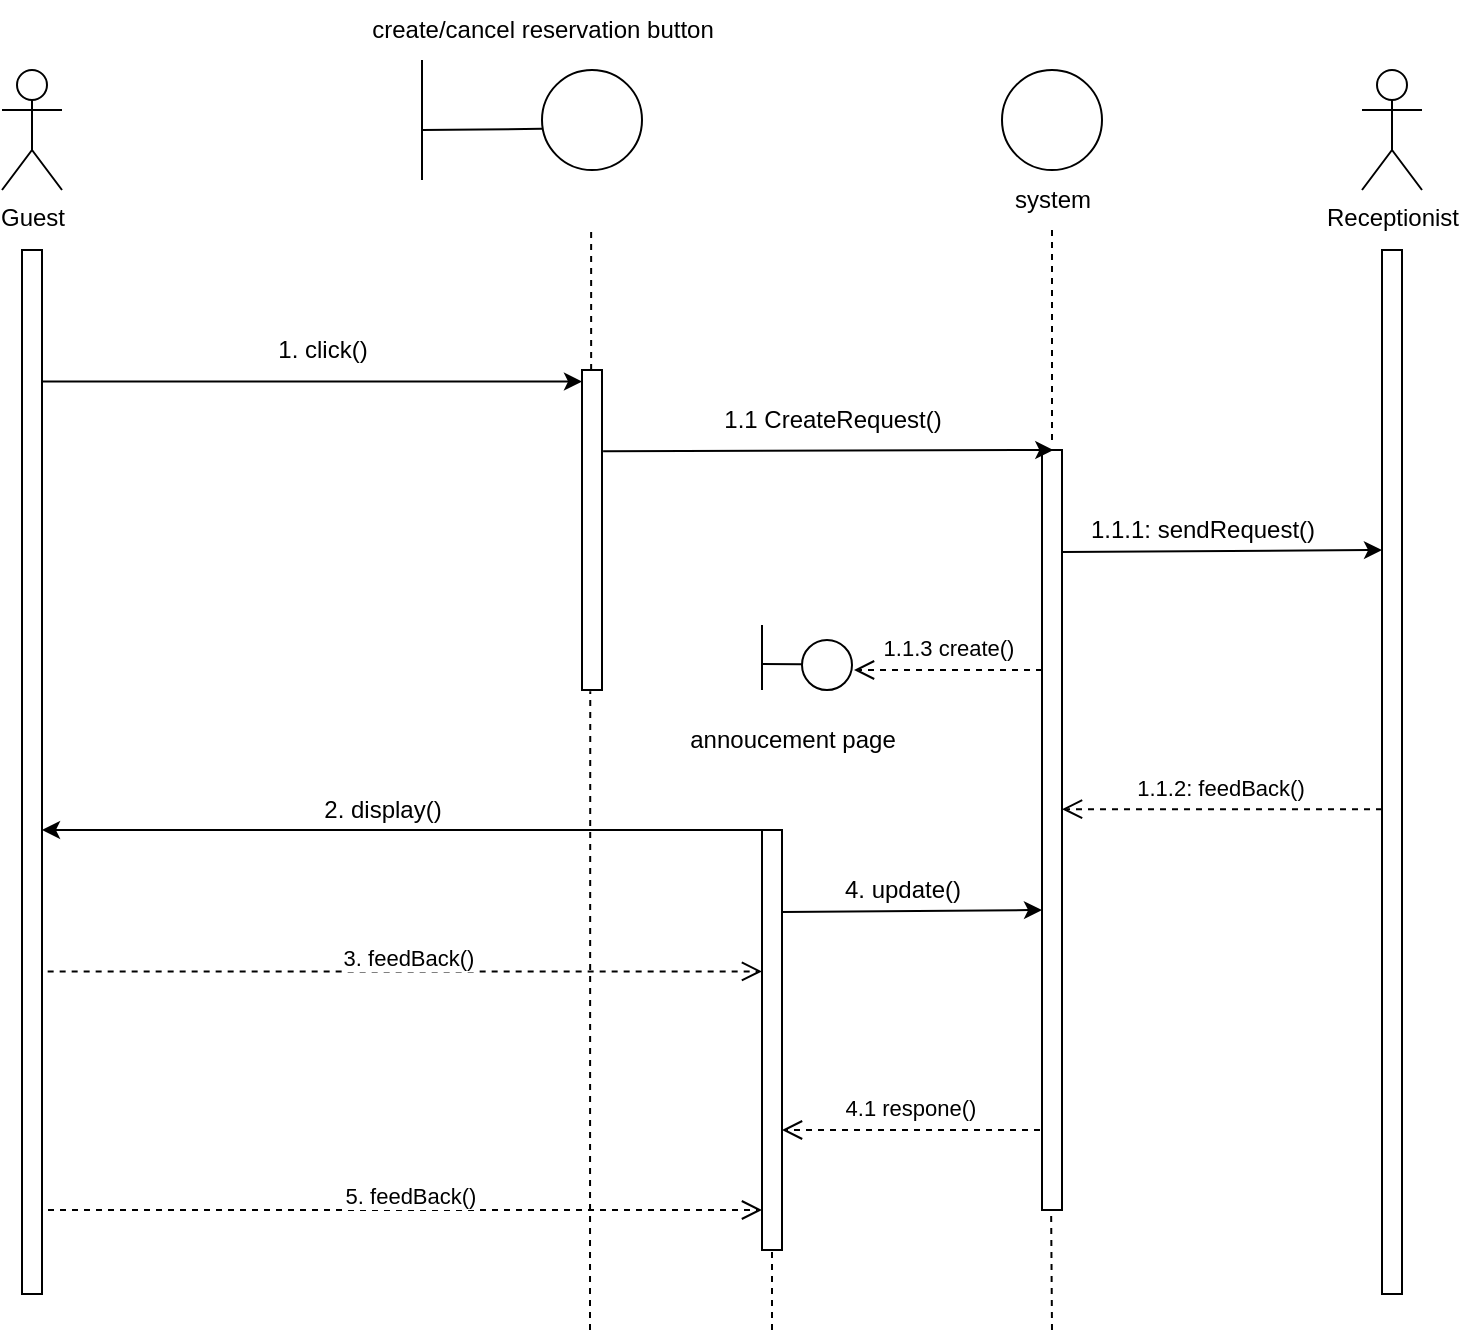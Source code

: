 <mxfile version="21.1.2" type="device" pages="8">
  <diagram id="IPZO2Jd4XInDhN88eAM6" name="1_BookingRoom">
    <mxGraphModel dx="1290" dy="669" grid="1" gridSize="10" guides="1" tooltips="1" connect="1" arrows="1" fold="1" page="1" pageScale="1" pageWidth="1100" pageHeight="1700" math="0" shadow="0">
      <root>
        <mxCell id="0" />
        <mxCell id="1" parent="0" />
        <mxCell id="yGojeE6siL5GvnC_QIbg-1" value="Guest" style="shape=umlActor;verticalLabelPosition=bottom;verticalAlign=top;html=1;outlineConnect=0;" parent="1" vertex="1">
          <mxGeometry x="190" y="100" width="30" height="60" as="geometry" />
        </mxCell>
        <mxCell id="t00iX7iIWRQzHZ8eNa69-1" value="" style="html=1;points=[];perimeter=orthogonalPerimeter;" parent="1" vertex="1">
          <mxGeometry x="200" y="190" width="10" height="522" as="geometry" />
        </mxCell>
        <mxCell id="t00iX7iIWRQzHZ8eNa69-3" value="" style="html=1;points=[];perimeter=orthogonalPerimeter;" parent="1" vertex="1">
          <mxGeometry x="480" y="250" width="10" height="160" as="geometry" />
        </mxCell>
        <mxCell id="t00iX7iIWRQzHZ8eNa69-4" value="" style="endArrow=classic;html=1;rounded=0;exitX=1;exitY=0.126;exitDx=0;exitDy=0;exitPerimeter=0;" parent="1" source="t00iX7iIWRQzHZ8eNa69-1" target="t00iX7iIWRQzHZ8eNa69-3" edge="1">
          <mxGeometry width="50" height="50" relative="1" as="geometry">
            <mxPoint x="500" y="530" as="sourcePoint" />
            <mxPoint x="550" y="480" as="targetPoint" />
          </mxGeometry>
        </mxCell>
        <mxCell id="t00iX7iIWRQzHZ8eNa69-5" value="1. click()" style="text;html=1;align=center;verticalAlign=middle;resizable=0;points=[];autosize=1;strokeColor=none;fillColor=none;" parent="1" vertex="1">
          <mxGeometry x="315" y="225" width="70" height="30" as="geometry" />
        </mxCell>
        <mxCell id="a4RUO-VB6auh8plvOcPR-1" value="" style="endArrow=none;dashed=1;html=1;rounded=0;" parent="1" edge="1">
          <mxGeometry width="50" height="50" relative="1" as="geometry">
            <mxPoint x="484.57" y="250" as="sourcePoint" />
            <mxPoint x="484.57" y="180" as="targetPoint" />
          </mxGeometry>
        </mxCell>
        <mxCell id="a4RUO-VB6auh8plvOcPR-2" value="" style="ellipse;whiteSpace=wrap;html=1;aspect=fixed;" parent="1" vertex="1">
          <mxGeometry x="460" y="100" width="50" height="50" as="geometry" />
        </mxCell>
        <mxCell id="a4RUO-VB6auh8plvOcPR-3" value="" style="endArrow=none;html=1;rounded=0;" parent="1" edge="1">
          <mxGeometry width="50" height="50" relative="1" as="geometry">
            <mxPoint x="400" y="130" as="sourcePoint" />
            <mxPoint x="460" y="129.41" as="targetPoint" />
          </mxGeometry>
        </mxCell>
        <mxCell id="a4RUO-VB6auh8plvOcPR-4" value="" style="endArrow=none;html=1;rounded=0;" parent="1" edge="1">
          <mxGeometry width="50" height="50" relative="1" as="geometry">
            <mxPoint x="400" y="155" as="sourcePoint" />
            <mxPoint x="400" y="95" as="targetPoint" />
          </mxGeometry>
        </mxCell>
        <mxCell id="a4RUO-VB6auh8plvOcPR-5" value="create/cancel reservation button" style="text;html=1;align=center;verticalAlign=middle;resizable=0;points=[];autosize=1;strokeColor=none;fillColor=none;" parent="1" vertex="1">
          <mxGeometry x="365" y="65" width="190" height="30" as="geometry" />
        </mxCell>
        <mxCell id="a4RUO-VB6auh8plvOcPR-6" value="" style="html=1;points=[];perimeter=orthogonalPerimeter;" parent="1" vertex="1">
          <mxGeometry x="710" y="290" width="10" height="380" as="geometry" />
        </mxCell>
        <mxCell id="a4RUO-VB6auh8plvOcPR-7" value="" style="endArrow=classic;html=1;rounded=0;exitX=1.055;exitY=0.254;exitDx=0;exitDy=0;exitPerimeter=0;entryX=0.566;entryY=0;entryDx=0;entryDy=0;entryPerimeter=0;" parent="1" source="t00iX7iIWRQzHZ8eNa69-3" target="a4RUO-VB6auh8plvOcPR-6" edge="1">
          <mxGeometry width="50" height="50" relative="1" as="geometry">
            <mxPoint x="610" y="370" as="sourcePoint" />
            <mxPoint x="660" y="320" as="targetPoint" />
          </mxGeometry>
        </mxCell>
        <mxCell id="a4RUO-VB6auh8plvOcPR-8" value="1.1 CreateRequest()" style="text;html=1;align=center;verticalAlign=middle;resizable=0;points=[];autosize=1;strokeColor=none;fillColor=none;" parent="1" vertex="1">
          <mxGeometry x="540" y="260" width="130" height="30" as="geometry" />
        </mxCell>
        <mxCell id="mMYuAVqFExLfhnSItoR9-1" value="1.1.3 create()" style="html=1;verticalAlign=bottom;endArrow=open;dashed=1;endSize=8;" parent="1" edge="1">
          <mxGeometry x="0.011" y="-2" relative="1" as="geometry">
            <mxPoint x="710" y="400" as="sourcePoint" />
            <mxPoint x="616" y="400" as="targetPoint" />
            <mxPoint as="offset" />
          </mxGeometry>
        </mxCell>
        <mxCell id="mMYuAVqFExLfhnSItoR9-2" value="" style="ellipse;whiteSpace=wrap;html=1;aspect=fixed;" parent="1" vertex="1">
          <mxGeometry x="590" y="385" width="25" height="25" as="geometry" />
        </mxCell>
        <mxCell id="mMYuAVqFExLfhnSItoR9-3" value="" style="endArrow=none;html=1;rounded=0;" parent="1" edge="1">
          <mxGeometry width="50" height="50" relative="1" as="geometry">
            <mxPoint x="570" y="397" as="sourcePoint" />
            <mxPoint x="590" y="397.13" as="targetPoint" />
          </mxGeometry>
        </mxCell>
        <mxCell id="mMYuAVqFExLfhnSItoR9-4" value="" style="endArrow=none;html=1;rounded=0;" parent="1" edge="1">
          <mxGeometry width="50" height="50" relative="1" as="geometry">
            <mxPoint x="570" y="410" as="sourcePoint" />
            <mxPoint x="570" y="377.5" as="targetPoint" />
          </mxGeometry>
        </mxCell>
        <mxCell id="mMYuAVqFExLfhnSItoR9-5" value="annoucement page" style="text;html=1;align=center;verticalAlign=middle;resizable=0;points=[];autosize=1;strokeColor=none;fillColor=none;" parent="1" vertex="1">
          <mxGeometry x="520" y="420" width="130" height="30" as="geometry" />
        </mxCell>
        <mxCell id="mMYuAVqFExLfhnSItoR9-6" value="" style="endArrow=none;dashed=1;html=1;rounded=0;entryX=0.413;entryY=1.004;entryDx=0;entryDy=0;entryPerimeter=0;" parent="1" target="t00iX7iIWRQzHZ8eNa69-3" edge="1">
          <mxGeometry width="50" height="50" relative="1" as="geometry">
            <mxPoint x="484" y="730" as="sourcePoint" />
            <mxPoint x="540" y="430" as="targetPoint" />
          </mxGeometry>
        </mxCell>
        <mxCell id="mMYuAVqFExLfhnSItoR9-7" value="" style="html=1;points=[];perimeter=orthogonalPerimeter;" parent="1" vertex="1">
          <mxGeometry x="570" y="480" width="10" height="210" as="geometry" />
        </mxCell>
        <mxCell id="mMYuAVqFExLfhnSItoR9-8" value="" style="endArrow=classic;html=1;rounded=0;" parent="1" source="mMYuAVqFExLfhnSItoR9-7" edge="1">
          <mxGeometry width="50" height="50" relative="1" as="geometry">
            <mxPoint x="490" y="570" as="sourcePoint" />
            <mxPoint x="210" y="480" as="targetPoint" />
          </mxGeometry>
        </mxCell>
        <mxCell id="mMYuAVqFExLfhnSItoR9-9" value="2. display()" style="text;html=1;align=center;verticalAlign=middle;resizable=0;points=[];autosize=1;strokeColor=none;fillColor=none;" parent="1" vertex="1">
          <mxGeometry x="340" y="455" width="80" height="30" as="geometry" />
        </mxCell>
        <mxCell id="mMYuAVqFExLfhnSItoR9-10" value="3. feedBack()" style="html=1;verticalAlign=bottom;endArrow=open;dashed=1;endSize=8;exitX=1.283;exitY=0.691;exitDx=0;exitDy=0;exitPerimeter=0;" parent="1" source="t00iX7iIWRQzHZ8eNa69-1" target="mMYuAVqFExLfhnSItoR9-7" edge="1">
          <mxGeometry x="0.011" y="-2" relative="1" as="geometry">
            <mxPoint x="334" y="550" as="sourcePoint" />
            <mxPoint x="240" y="550" as="targetPoint" />
            <mxPoint as="offset" />
          </mxGeometry>
        </mxCell>
        <mxCell id="mMYuAVqFExLfhnSItoR9-11" value="5. feedBack()" style="html=1;verticalAlign=bottom;endArrow=open;dashed=1;endSize=8;exitX=1.283;exitY=0.691;exitDx=0;exitDy=0;exitPerimeter=0;" parent="1" edge="1">
          <mxGeometry x="0.011" y="-2" relative="1" as="geometry">
            <mxPoint x="213" y="670" as="sourcePoint" />
            <mxPoint x="570" y="670" as="targetPoint" />
            <mxPoint as="offset" />
          </mxGeometry>
        </mxCell>
        <mxCell id="mMYuAVqFExLfhnSItoR9-15" value="" style="endArrow=classic;html=1;rounded=0;exitX=1.055;exitY=0.254;exitDx=0;exitDy=0;exitPerimeter=0;" parent="1" edge="1">
          <mxGeometry width="50" height="50" relative="1" as="geometry">
            <mxPoint x="580" y="521" as="sourcePoint" />
            <mxPoint x="710" y="520" as="targetPoint" />
          </mxGeometry>
        </mxCell>
        <mxCell id="mMYuAVqFExLfhnSItoR9-16" value="4. update()" style="text;html=1;align=center;verticalAlign=middle;resizable=0;points=[];autosize=1;strokeColor=none;fillColor=none;" parent="1" vertex="1">
          <mxGeometry x="600" y="495" width="80" height="30" as="geometry" />
        </mxCell>
        <mxCell id="mMYuAVqFExLfhnSItoR9-17" value="4.1 respone()" style="html=1;verticalAlign=bottom;endArrow=open;dashed=1;endSize=8;" parent="1" target="mMYuAVqFExLfhnSItoR9-7" edge="1">
          <mxGeometry x="0.011" y="-2" relative="1" as="geometry">
            <mxPoint x="709" y="630" as="sourcePoint" />
            <mxPoint x="615" y="630" as="targetPoint" />
            <mxPoint as="offset" />
          </mxGeometry>
        </mxCell>
        <mxCell id="mMYuAVqFExLfhnSItoR9-18" value="" style="html=1;points=[];perimeter=orthogonalPerimeter;" parent="1" vertex="1">
          <mxGeometry x="880" y="190" width="10" height="522" as="geometry" />
        </mxCell>
        <mxCell id="mMYuAVqFExLfhnSItoR9-20" value="" style="endArrow=classic;html=1;rounded=0;exitX=1.055;exitY=0.254;exitDx=0;exitDy=0;exitPerimeter=0;" parent="1" edge="1">
          <mxGeometry width="50" height="50" relative="1" as="geometry">
            <mxPoint x="720" y="341" as="sourcePoint" />
            <mxPoint x="880" y="340" as="targetPoint" />
          </mxGeometry>
        </mxCell>
        <mxCell id="mMYuAVqFExLfhnSItoR9-21" value="1.1.1: sendRequest()" style="text;html=1;align=center;verticalAlign=middle;resizable=0;points=[];autosize=1;strokeColor=none;fillColor=none;" parent="1" vertex="1">
          <mxGeometry x="720" y="315" width="140" height="30" as="geometry" />
        </mxCell>
        <mxCell id="mMYuAVqFExLfhnSItoR9-22" value="1.1.2: feedBack()" style="html=1;verticalAlign=bottom;endArrow=open;dashed=1;endSize=8;" parent="1" target="a4RUO-VB6auh8plvOcPR-6" edge="1">
          <mxGeometry x="0.011" y="-2" relative="1" as="geometry">
            <mxPoint x="880" y="469.57" as="sourcePoint" />
            <mxPoint x="786" y="469.57" as="targetPoint" />
            <mxPoint as="offset" />
          </mxGeometry>
        </mxCell>
        <mxCell id="mMYuAVqFExLfhnSItoR9-23" value="Receptionist" style="shape=umlActor;verticalLabelPosition=bottom;verticalAlign=top;html=1;outlineConnect=0;" parent="1" vertex="1">
          <mxGeometry x="870" y="100" width="30" height="60" as="geometry" />
        </mxCell>
        <mxCell id="mMYuAVqFExLfhnSItoR9-24" value="" style="endArrow=none;dashed=1;html=1;rounded=0;" parent="1" edge="1">
          <mxGeometry width="50" height="50" relative="1" as="geometry">
            <mxPoint x="575" y="730" as="sourcePoint" />
            <mxPoint x="575" y="690" as="targetPoint" />
          </mxGeometry>
        </mxCell>
        <mxCell id="mMYuAVqFExLfhnSItoR9-25" value="" style="endArrow=none;dashed=1;html=1;rounded=0;" parent="1" edge="1">
          <mxGeometry width="50" height="50" relative="1" as="geometry">
            <mxPoint x="715" y="730" as="sourcePoint" />
            <mxPoint x="714.57" y="670" as="targetPoint" />
          </mxGeometry>
        </mxCell>
        <mxCell id="mMYuAVqFExLfhnSItoR9-26" value="" style="endArrow=none;dashed=1;html=1;rounded=0;" parent="1" edge="1">
          <mxGeometry width="50" height="50" relative="1" as="geometry">
            <mxPoint x="715" y="285" as="sourcePoint" />
            <mxPoint x="715" y="180" as="targetPoint" />
          </mxGeometry>
        </mxCell>
        <mxCell id="mMYuAVqFExLfhnSItoR9-28" value="" style="endArrow=classic;html=1;rounded=0;" parent="1" source="mMYuAVqFExLfhnSItoR9-27" edge="1">
          <mxGeometry width="50" height="50" relative="1" as="geometry">
            <mxPoint x="730" y="130" as="sourcePoint" />
            <mxPoint x="720" y="130" as="targetPoint" />
            <Array as="points">
              <mxPoint x="720" y="130" />
            </Array>
          </mxGeometry>
        </mxCell>
        <mxCell id="CNOOX23w8QP2mofObG02-1" value="system" style="text;html=1;align=center;verticalAlign=middle;resizable=0;points=[];autosize=1;strokeColor=none;fillColor=none;" parent="1" vertex="1">
          <mxGeometry x="685" y="150" width="60" height="30" as="geometry" />
        </mxCell>
        <mxCell id="CNOOX23w8QP2mofObG02-2" value="" style="endArrow=classic;html=1;rounded=0;" parent="1" target="mMYuAVqFExLfhnSItoR9-27" edge="1">
          <mxGeometry width="50" height="50" relative="1" as="geometry">
            <mxPoint x="730" y="130" as="sourcePoint" />
            <mxPoint x="720" y="130" as="targetPoint" />
            <Array as="points" />
          </mxGeometry>
        </mxCell>
        <mxCell id="mMYuAVqFExLfhnSItoR9-27" value="" style="ellipse;whiteSpace=wrap;html=1;aspect=fixed;" parent="1" vertex="1">
          <mxGeometry x="690" y="100" width="50" height="50" as="geometry" />
        </mxCell>
      </root>
    </mxGraphModel>
  </diagram>
  <diagram name="2_seeGuestInfo" id="iJjWojP-vAZc7gE3RuNG">
    <mxGraphModel dx="1290" dy="669" grid="1" gridSize="10" guides="1" tooltips="1" connect="1" arrows="1" fold="1" page="1" pageScale="1" pageWidth="1100" pageHeight="1700" math="0" shadow="0">
      <root>
        <mxCell id="BzWGdewWHIrrosF_6lqv-0" />
        <mxCell id="BzWGdewWHIrrosF_6lqv-1" parent="BzWGdewWHIrrosF_6lqv-0" />
        <mxCell id="BzWGdewWHIrrosF_6lqv-3" value="" style="html=1;points=[];perimeter=orthogonalPerimeter;" parent="BzWGdewWHIrrosF_6lqv-1" vertex="1">
          <mxGeometry x="200" y="190" width="10" height="400" as="geometry" />
        </mxCell>
        <mxCell id="BzWGdewWHIrrosF_6lqv-4" value="" style="html=1;points=[];perimeter=orthogonalPerimeter;" parent="BzWGdewWHIrrosF_6lqv-1" vertex="1">
          <mxGeometry x="480" y="250" width="10" height="160" as="geometry" />
        </mxCell>
        <mxCell id="BzWGdewWHIrrosF_6lqv-5" value="" style="endArrow=classic;html=1;rounded=0;exitX=1.12;exitY=0.162;exitDx=0;exitDy=0;exitPerimeter=0;" parent="BzWGdewWHIrrosF_6lqv-1" source="BzWGdewWHIrrosF_6lqv-3" target="BzWGdewWHIrrosF_6lqv-4" edge="1">
          <mxGeometry width="50" height="50" relative="1" as="geometry">
            <mxPoint x="500" y="530" as="sourcePoint" />
            <mxPoint x="550" y="480" as="targetPoint" />
          </mxGeometry>
        </mxCell>
        <mxCell id="BzWGdewWHIrrosF_6lqv-6" value="1. click()" style="text;html=1;align=center;verticalAlign=middle;resizable=0;points=[];autosize=1;strokeColor=none;fillColor=none;" parent="BzWGdewWHIrrosF_6lqv-1" vertex="1">
          <mxGeometry x="315" y="225" width="70" height="30" as="geometry" />
        </mxCell>
        <mxCell id="BzWGdewWHIrrosF_6lqv-7" value="" style="endArrow=none;dashed=1;html=1;rounded=0;" parent="BzWGdewWHIrrosF_6lqv-1" edge="1">
          <mxGeometry width="50" height="50" relative="1" as="geometry">
            <mxPoint x="484.57" y="250" as="sourcePoint" />
            <mxPoint x="484.57" y="180" as="targetPoint" />
          </mxGeometry>
        </mxCell>
        <mxCell id="BzWGdewWHIrrosF_6lqv-8" value="" style="ellipse;whiteSpace=wrap;html=1;aspect=fixed;" parent="BzWGdewWHIrrosF_6lqv-1" vertex="1">
          <mxGeometry x="460" y="100" width="50" height="50" as="geometry" />
        </mxCell>
        <mxCell id="BzWGdewWHIrrosF_6lqv-9" value="" style="endArrow=none;html=1;rounded=0;" parent="BzWGdewWHIrrosF_6lqv-1" edge="1">
          <mxGeometry width="50" height="50" relative="1" as="geometry">
            <mxPoint x="400" y="130" as="sourcePoint" />
            <mxPoint x="460" y="129.41" as="targetPoint" />
          </mxGeometry>
        </mxCell>
        <mxCell id="BzWGdewWHIrrosF_6lqv-10" value="" style="endArrow=none;html=1;rounded=0;" parent="BzWGdewWHIrrosF_6lqv-1" edge="1">
          <mxGeometry width="50" height="50" relative="1" as="geometry">
            <mxPoint x="400" y="155" as="sourcePoint" />
            <mxPoint x="400" y="95" as="targetPoint" />
          </mxGeometry>
        </mxCell>
        <mxCell id="BzWGdewWHIrrosF_6lqv-11" value="Show guest information button" style="text;html=1;align=center;verticalAlign=middle;resizable=0;points=[];autosize=1;strokeColor=none;fillColor=none;" parent="BzWGdewWHIrrosF_6lqv-1" vertex="1">
          <mxGeometry x="385" y="150" width="190" height="30" as="geometry" />
        </mxCell>
        <mxCell id="BzWGdewWHIrrosF_6lqv-12" value="" style="html=1;points=[];perimeter=orthogonalPerimeter;" parent="BzWGdewWHIrrosF_6lqv-1" vertex="1">
          <mxGeometry x="710" y="290" width="10" height="150" as="geometry" />
        </mxCell>
        <mxCell id="BzWGdewWHIrrosF_6lqv-13" value="" style="endArrow=classic;html=1;rounded=0;exitX=1.055;exitY=0.254;exitDx=0;exitDy=0;exitPerimeter=0;entryX=0.566;entryY=0;entryDx=0;entryDy=0;entryPerimeter=0;" parent="BzWGdewWHIrrosF_6lqv-1" source="BzWGdewWHIrrosF_6lqv-4" target="BzWGdewWHIrrosF_6lqv-12" edge="1">
          <mxGeometry width="50" height="50" relative="1" as="geometry">
            <mxPoint x="610" y="370" as="sourcePoint" />
            <mxPoint x="660" y="320" as="targetPoint" />
          </mxGeometry>
        </mxCell>
        <mxCell id="BzWGdewWHIrrosF_6lqv-14" value="1.1 CreateRequest()" style="text;html=1;align=center;verticalAlign=middle;resizable=0;points=[];autosize=1;strokeColor=none;fillColor=none;" parent="BzWGdewWHIrrosF_6lqv-1" vertex="1">
          <mxGeometry x="540" y="260" width="130" height="30" as="geometry" />
        </mxCell>
        <mxCell id="BzWGdewWHIrrosF_6lqv-15" value="1.1.1 create()" style="html=1;verticalAlign=bottom;endArrow=open;dashed=1;endSize=8;" parent="BzWGdewWHIrrosF_6lqv-1" edge="1">
          <mxGeometry x="0.011" y="-2" relative="1" as="geometry">
            <mxPoint x="710" y="400" as="sourcePoint" />
            <mxPoint x="616" y="400" as="targetPoint" />
            <mxPoint as="offset" />
          </mxGeometry>
        </mxCell>
        <mxCell id="BzWGdewWHIrrosF_6lqv-16" value="" style="ellipse;whiteSpace=wrap;html=1;aspect=fixed;" parent="BzWGdewWHIrrosF_6lqv-1" vertex="1">
          <mxGeometry x="590" y="385" width="25" height="25" as="geometry" />
        </mxCell>
        <mxCell id="BzWGdewWHIrrosF_6lqv-17" value="" style="endArrow=none;html=1;rounded=0;" parent="BzWGdewWHIrrosF_6lqv-1" edge="1">
          <mxGeometry width="50" height="50" relative="1" as="geometry">
            <mxPoint x="570" y="397" as="sourcePoint" />
            <mxPoint x="590" y="397.13" as="targetPoint" />
          </mxGeometry>
        </mxCell>
        <mxCell id="BzWGdewWHIrrosF_6lqv-18" value="" style="endArrow=none;html=1;rounded=0;" parent="BzWGdewWHIrrosF_6lqv-1" edge="1">
          <mxGeometry width="50" height="50" relative="1" as="geometry">
            <mxPoint x="570" y="410" as="sourcePoint" />
            <mxPoint x="570" y="377.5" as="targetPoint" />
          </mxGeometry>
        </mxCell>
        <mxCell id="BzWGdewWHIrrosF_6lqv-19" value="list of guest page" style="text;html=1;align=center;verticalAlign=middle;resizable=0;points=[];autosize=1;strokeColor=none;fillColor=none;" parent="BzWGdewWHIrrosF_6lqv-1" vertex="1">
          <mxGeometry x="530" y="420" width="110" height="30" as="geometry" />
        </mxCell>
        <mxCell id="BzWGdewWHIrrosF_6lqv-20" value="" style="endArrow=none;dashed=1;html=1;rounded=0;entryX=0.413;entryY=1.004;entryDx=0;entryDy=0;entryPerimeter=0;" parent="BzWGdewWHIrrosF_6lqv-1" target="BzWGdewWHIrrosF_6lqv-4" edge="1">
          <mxGeometry width="50" height="50" relative="1" as="geometry">
            <mxPoint x="484" y="590" as="sourcePoint" />
            <mxPoint x="540" y="430" as="targetPoint" />
          </mxGeometry>
        </mxCell>
        <mxCell id="BzWGdewWHIrrosF_6lqv-21" value="" style="html=1;points=[];perimeter=orthogonalPerimeter;" parent="BzWGdewWHIrrosF_6lqv-1" vertex="1">
          <mxGeometry x="570" y="480" width="10" height="70" as="geometry" />
        </mxCell>
        <mxCell id="BzWGdewWHIrrosF_6lqv-22" value="" style="endArrow=classic;html=1;rounded=0;" parent="BzWGdewWHIrrosF_6lqv-1" source="BzWGdewWHIrrosF_6lqv-21" edge="1">
          <mxGeometry width="50" height="50" relative="1" as="geometry">
            <mxPoint x="490" y="570" as="sourcePoint" />
            <mxPoint x="210" y="480" as="targetPoint" />
          </mxGeometry>
        </mxCell>
        <mxCell id="BzWGdewWHIrrosF_6lqv-23" value="2. display()" style="text;html=1;align=center;verticalAlign=middle;resizable=0;points=[];autosize=1;strokeColor=none;fillColor=none;" parent="BzWGdewWHIrrosF_6lqv-1" vertex="1">
          <mxGeometry x="340" y="455" width="80" height="30" as="geometry" />
        </mxCell>
        <mxCell id="BzWGdewWHIrrosF_6lqv-33" value="Receptionist" style="shape=umlActor;verticalLabelPosition=bottom;verticalAlign=top;html=1;outlineConnect=0;" parent="BzWGdewWHIrrosF_6lqv-1" vertex="1">
          <mxGeometry x="190" y="100" width="30" height="60" as="geometry" />
        </mxCell>
        <mxCell id="BzWGdewWHIrrosF_6lqv-36" value="" style="endArrow=none;dashed=1;html=1;rounded=0;" parent="BzWGdewWHIrrosF_6lqv-1" edge="1">
          <mxGeometry width="50" height="50" relative="1" as="geometry">
            <mxPoint x="715" y="285" as="sourcePoint" />
            <mxPoint x="715" y="180" as="targetPoint" />
          </mxGeometry>
        </mxCell>
        <mxCell id="BzWGdewWHIrrosF_6lqv-37" value="" style="ellipse;whiteSpace=wrap;html=1;aspect=fixed;" parent="BzWGdewWHIrrosF_6lqv-1" vertex="1">
          <mxGeometry x="690" y="100" width="50" height="50" as="geometry" />
        </mxCell>
        <mxCell id="BzWGdewWHIrrosF_6lqv-38" value="" style="endArrow=classic;html=1;rounded=0;" parent="BzWGdewWHIrrosF_6lqv-1" edge="1">
          <mxGeometry width="50" height="50" relative="1" as="geometry">
            <mxPoint x="730" y="100" as="sourcePoint" />
            <mxPoint x="720" y="100" as="targetPoint" />
            <Array as="points">
              <mxPoint x="720" y="100" />
            </Array>
          </mxGeometry>
        </mxCell>
        <mxCell id="7Aw_tgjF8V1djeBLqByE-0" value="system" style="text;html=1;align=center;verticalAlign=middle;resizable=0;points=[];autosize=1;strokeColor=none;fillColor=none;" parent="BzWGdewWHIrrosF_6lqv-1" vertex="1">
          <mxGeometry x="685" y="150" width="60" height="30" as="geometry" />
        </mxCell>
        <mxCell id="7Aw_tgjF8V1djeBLqByE-3" value="" style="endArrow=none;dashed=1;html=1;rounded=0;" parent="BzWGdewWHIrrosF_6lqv-1" edge="1">
          <mxGeometry width="50" height="50" relative="1" as="geometry">
            <mxPoint x="575" y="590" as="sourcePoint" />
            <mxPoint x="575" y="550" as="targetPoint" />
          </mxGeometry>
        </mxCell>
        <mxCell id="7Aw_tgjF8V1djeBLqByE-5" value="" style="endArrow=none;dashed=1;html=1;rounded=0;entryX=0.6;entryY=-0.049;entryDx=0;entryDy=0;entryPerimeter=0;exitX=0.418;exitY=1.007;exitDx=0;exitDy=0;exitPerimeter=0;" parent="BzWGdewWHIrrosF_6lqv-1" source="BzWGdewWHIrrosF_6lqv-19" target="BzWGdewWHIrrosF_6lqv-21" edge="1">
          <mxGeometry width="50" height="50" relative="1" as="geometry">
            <mxPoint x="576" y="460" as="sourcePoint" />
            <mxPoint x="585" y="560" as="targetPoint" />
            <Array as="points">
              <mxPoint x="576" y="480" />
            </Array>
          </mxGeometry>
        </mxCell>
        <mxCell id="7Aw_tgjF8V1djeBLqByE-6" value="" style="endArrow=none;dashed=1;html=1;rounded=0;entryX=0.413;entryY=1.004;entryDx=0;entryDy=0;entryPerimeter=0;" parent="BzWGdewWHIrrosF_6lqv-1" edge="1">
          <mxGeometry width="50" height="50" relative="1" as="geometry">
            <mxPoint x="715" y="590" as="sourcePoint" />
            <mxPoint x="714.5" y="440" as="targetPoint" />
          </mxGeometry>
        </mxCell>
      </root>
    </mxGraphModel>
  </diagram>
  <diagram name="3.CheckDailyTask" id="QqXMQnuQGt26zzHS1cM6">
    <mxGraphModel dx="1290" dy="669" grid="1" gridSize="10" guides="1" tooltips="1" connect="1" arrows="1" fold="1" page="1" pageScale="1" pageWidth="1100" pageHeight="1700" math="0" shadow="0">
      <root>
        <mxCell id="NXE8T5_NUdizGPsd4FqQ-0" />
        <mxCell id="NXE8T5_NUdizGPsd4FqQ-1" parent="NXE8T5_NUdizGPsd4FqQ-0" />
        <mxCell id="NXE8T5_NUdizGPsd4FqQ-2" value="" style="html=1;points=[];perimeter=orthogonalPerimeter;" parent="NXE8T5_NUdizGPsd4FqQ-1" vertex="1">
          <mxGeometry x="200" y="190" width="10" height="400" as="geometry" />
        </mxCell>
        <mxCell id="NXE8T5_NUdizGPsd4FqQ-3" value="" style="html=1;points=[];perimeter=orthogonalPerimeter;" parent="NXE8T5_NUdizGPsd4FqQ-1" vertex="1">
          <mxGeometry x="400" y="250" width="10" height="310" as="geometry" />
        </mxCell>
        <mxCell id="NXE8T5_NUdizGPsd4FqQ-4" value="" style="endArrow=classic;html=1;rounded=0;exitX=1.12;exitY=0.162;exitDx=0;exitDy=0;exitPerimeter=0;" parent="NXE8T5_NUdizGPsd4FqQ-1" source="NXE8T5_NUdizGPsd4FqQ-2" target="NXE8T5_NUdizGPsd4FqQ-3" edge="1">
          <mxGeometry width="50" height="50" relative="1" as="geometry">
            <mxPoint x="500" y="530" as="sourcePoint" />
            <mxPoint x="550" y="480" as="targetPoint" />
          </mxGeometry>
        </mxCell>
        <mxCell id="NXE8T5_NUdizGPsd4FqQ-5" value="1. press()" style="text;html=1;align=center;verticalAlign=middle;resizable=0;points=[];autosize=1;strokeColor=none;fillColor=none;" parent="NXE8T5_NUdizGPsd4FqQ-1" vertex="1">
          <mxGeometry x="270" y="220" width="70" height="30" as="geometry" />
        </mxCell>
        <mxCell id="NXE8T5_NUdizGPsd4FqQ-6" value="" style="endArrow=none;dashed=1;html=1;rounded=0;" parent="NXE8T5_NUdizGPsd4FqQ-1" edge="1">
          <mxGeometry width="50" height="50" relative="1" as="geometry">
            <mxPoint x="404.5" y="250" as="sourcePoint" />
            <mxPoint x="404.5" y="180" as="targetPoint" />
          </mxGeometry>
        </mxCell>
        <mxCell id="NXE8T5_NUdizGPsd4FqQ-7" value="" style="ellipse;whiteSpace=wrap;html=1;aspect=fixed;" parent="NXE8T5_NUdizGPsd4FqQ-1" vertex="1">
          <mxGeometry x="380" y="100" width="50" height="50" as="geometry" />
        </mxCell>
        <mxCell id="NXE8T5_NUdizGPsd4FqQ-8" value="" style="endArrow=none;html=1;rounded=0;" parent="NXE8T5_NUdizGPsd4FqQ-1" edge="1">
          <mxGeometry width="50" height="50" relative="1" as="geometry">
            <mxPoint x="325" y="124.71" as="sourcePoint" />
            <mxPoint x="380" y="124.71" as="targetPoint" />
          </mxGeometry>
        </mxCell>
        <mxCell id="NXE8T5_NUdizGPsd4FqQ-9" value="" style="endArrow=none;html=1;rounded=0;exitX=0.081;exitY=-0.046;exitDx=0;exitDy=0;exitPerimeter=0;" parent="NXE8T5_NUdizGPsd4FqQ-1" source="NXE8T5_NUdizGPsd4FqQ-10" edge="1">
          <mxGeometry width="50" height="50" relative="1" as="geometry">
            <mxPoint x="325" y="155" as="sourcePoint" />
            <mxPoint x="325" y="95" as="targetPoint" />
          </mxGeometry>
        </mxCell>
        <mxCell id="NXE8T5_NUdizGPsd4FqQ-10" value="Show guest information button" style="text;html=1;align=center;verticalAlign=middle;resizable=0;points=[];autosize=1;strokeColor=none;fillColor=none;" parent="NXE8T5_NUdizGPsd4FqQ-1" vertex="1">
          <mxGeometry x="310" y="150" width="190" height="30" as="geometry" />
        </mxCell>
        <mxCell id="NXE8T5_NUdizGPsd4FqQ-11" value="" style="html=1;points=[];perimeter=orthogonalPerimeter;" parent="NXE8T5_NUdizGPsd4FqQ-1" vertex="1">
          <mxGeometry x="550" y="290" width="10" height="250" as="geometry" />
        </mxCell>
        <mxCell id="NXE8T5_NUdizGPsd4FqQ-12" value="" style="endArrow=classic;html=1;rounded=0;exitX=1;exitY=0.128;exitDx=0;exitDy=0;exitPerimeter=0;entryX=0.566;entryY=0;entryDx=0;entryDy=0;entryPerimeter=0;" parent="NXE8T5_NUdizGPsd4FqQ-1" source="NXE8T5_NUdizGPsd4FqQ-3" target="NXE8T5_NUdizGPsd4FqQ-11" edge="1">
          <mxGeometry width="50" height="50" relative="1" as="geometry">
            <mxPoint x="610" y="370" as="sourcePoint" />
            <mxPoint x="660" y="320" as="targetPoint" />
          </mxGeometry>
        </mxCell>
        <mxCell id="NXE8T5_NUdizGPsd4FqQ-13" value="1.1 requestList()" style="text;html=1;align=center;verticalAlign=middle;resizable=0;points=[];autosize=1;strokeColor=none;fillColor=none;" parent="NXE8T5_NUdizGPsd4FqQ-1" vertex="1">
          <mxGeometry x="430" y="260" width="110" height="30" as="geometry" />
        </mxCell>
        <mxCell id="NXE8T5_NUdizGPsd4FqQ-23" value="Employee" style="shape=umlActor;verticalLabelPosition=bottom;verticalAlign=top;html=1;outlineConnect=0;" parent="NXE8T5_NUdizGPsd4FqQ-1" vertex="1">
          <mxGeometry x="190" y="100" width="30" height="60" as="geometry" />
        </mxCell>
        <mxCell id="NXE8T5_NUdizGPsd4FqQ-24" value="" style="endArrow=none;dashed=1;html=1;rounded=0;" parent="NXE8T5_NUdizGPsd4FqQ-1" edge="1">
          <mxGeometry width="50" height="50" relative="1" as="geometry">
            <mxPoint x="554.66" y="290" as="sourcePoint" />
            <mxPoint x="554.66" y="185" as="targetPoint" />
          </mxGeometry>
        </mxCell>
        <mxCell id="NXE8T5_NUdizGPsd4FqQ-25" value="" style="ellipse;whiteSpace=wrap;html=1;aspect=fixed;" parent="NXE8T5_NUdizGPsd4FqQ-1" vertex="1">
          <mxGeometry x="530" y="100" width="50" height="50" as="geometry" />
        </mxCell>
        <mxCell id="NXE8T5_NUdizGPsd4FqQ-26" value="" style="endArrow=classic;html=1;rounded=0;" parent="NXE8T5_NUdizGPsd4FqQ-1" edge="1">
          <mxGeometry width="50" height="50" relative="1" as="geometry">
            <mxPoint x="730" y="100" as="sourcePoint" />
            <mxPoint x="720" y="100" as="targetPoint" />
            <Array as="points">
              <mxPoint x="720" y="100" />
            </Array>
          </mxGeometry>
        </mxCell>
        <mxCell id="NXE8T5_NUdizGPsd4FqQ-27" value="system" style="text;html=1;align=center;verticalAlign=middle;resizable=0;points=[];autosize=1;strokeColor=none;fillColor=none;" parent="NXE8T5_NUdizGPsd4FqQ-1" vertex="1">
          <mxGeometry x="525" y="150" width="60" height="30" as="geometry" />
        </mxCell>
        <mxCell id="fLKLJ9md2LqI_tII5q9L-0" value="" style="ellipse;whiteSpace=wrap;html=1;aspect=fixed;" parent="NXE8T5_NUdizGPsd4FqQ-1" vertex="1">
          <mxGeometry x="805" y="275" width="50" height="50" as="geometry" />
        </mxCell>
        <mxCell id="fLKLJ9md2LqI_tII5q9L-1" value="" style="endArrow=none;html=1;rounded=0;" parent="NXE8T5_NUdizGPsd4FqQ-1" edge="1">
          <mxGeometry width="50" height="50" relative="1" as="geometry">
            <mxPoint x="750" y="299.71" as="sourcePoint" />
            <mxPoint x="805" y="299.71" as="targetPoint" />
          </mxGeometry>
        </mxCell>
        <mxCell id="fLKLJ9md2LqI_tII5q9L-2" value="" style="endArrow=none;html=1;rounded=0;exitX=0.081;exitY=-0.046;exitDx=0;exitDy=0;exitPerimeter=0;" parent="NXE8T5_NUdizGPsd4FqQ-1" edge="1">
          <mxGeometry width="50" height="50" relative="1" as="geometry">
            <mxPoint x="750" y="324" as="sourcePoint" />
            <mxPoint x="750" y="270" as="targetPoint" />
          </mxGeometry>
        </mxCell>
        <mxCell id="rVRZP_N9F2naFWZHwCS--0" value="1.1.1 create()" style="html=1;verticalAlign=bottom;endArrow=open;dashed=1;endSize=8;" parent="NXE8T5_NUdizGPsd4FqQ-1" edge="1">
          <mxGeometry x="0.011" y="-2" relative="1" as="geometry">
            <mxPoint x="560" y="320" as="sourcePoint" />
            <mxPoint x="750" y="320" as="targetPoint" />
            <mxPoint as="offset" />
          </mxGeometry>
        </mxCell>
        <mxCell id="rVRZP_N9F2naFWZHwCS--1" value="Daily Task List" style="text;html=1;align=center;verticalAlign=middle;resizable=0;points=[];autosize=1;strokeColor=none;fillColor=none;" parent="NXE8T5_NUdizGPsd4FqQ-1" vertex="1">
          <mxGeometry x="760" y="325" width="100" height="30" as="geometry" />
        </mxCell>
        <mxCell id="rVRZP_N9F2naFWZHwCS--2" value="" style="endArrow=none;dashed=1;html=1;rounded=0;" parent="NXE8T5_NUdizGPsd4FqQ-1" edge="1">
          <mxGeometry width="50" height="50" relative="1" as="geometry">
            <mxPoint x="404.66" y="600" as="sourcePoint" />
            <mxPoint x="404.66" y="560" as="targetPoint" />
          </mxGeometry>
        </mxCell>
        <mxCell id="rVRZP_N9F2naFWZHwCS--3" value="" style="endArrow=none;dashed=1;html=1;rounded=0;" parent="NXE8T5_NUdizGPsd4FqQ-1" edge="1">
          <mxGeometry width="50" height="50" relative="1" as="geometry">
            <mxPoint x="555" y="600" as="sourcePoint" />
            <mxPoint x="554.66" y="540" as="targetPoint" />
          </mxGeometry>
        </mxCell>
        <mxCell id="rVRZP_N9F2naFWZHwCS--4" value="" style="html=1;points=[];perimeter=orthogonalPerimeter;" parent="NXE8T5_NUdizGPsd4FqQ-1" vertex="1">
          <mxGeometry x="805" y="377.5" width="10" height="25" as="geometry" />
        </mxCell>
        <mxCell id="rVRZP_N9F2naFWZHwCS--5" value="" style="endArrow=none;dashed=1;html=1;rounded=0;" parent="NXE8T5_NUdizGPsd4FqQ-1" edge="1">
          <mxGeometry width="50" height="50" relative="1" as="geometry">
            <mxPoint x="809.66" y="602.5" as="sourcePoint" />
            <mxPoint x="809.66" y="402.5" as="targetPoint" />
          </mxGeometry>
        </mxCell>
        <mxCell id="rVRZP_N9F2naFWZHwCS--6" value="" style="endArrow=none;dashed=1;html=1;rounded=0;exitX=0.61;exitY=0.013;exitDx=0;exitDy=0;exitPerimeter=0;" parent="NXE8T5_NUdizGPsd4FqQ-1" target="rVRZP_N9F2naFWZHwCS--1" edge="1">
          <mxGeometry width="50" height="50" relative="1" as="geometry">
            <mxPoint x="809.1" y="377.825" as="sourcePoint" />
            <mxPoint x="809" y="360" as="targetPoint" />
          </mxGeometry>
        </mxCell>
        <mxCell id="rVRZP_N9F2naFWZHwCS--7" value="" style="endArrow=classic;html=1;rounded=0;exitX=0.114;exitY=0.477;exitDx=0;exitDy=0;exitPerimeter=0;entryX=1.083;entryY=0.496;entryDx=0;entryDy=0;entryPerimeter=0;" parent="NXE8T5_NUdizGPsd4FqQ-1" source="rVRZP_N9F2naFWZHwCS--4" target="NXE8T5_NUdizGPsd4FqQ-2" edge="1">
          <mxGeometry width="50" height="50" relative="1" as="geometry">
            <mxPoint x="420" y="300" as="sourcePoint" />
            <mxPoint x="566" y="300" as="targetPoint" />
          </mxGeometry>
        </mxCell>
        <mxCell id="rVRZP_N9F2naFWZHwCS--8" value="2. Display()" style="text;html=1;align=center;verticalAlign=middle;resizable=0;points=[];autosize=1;strokeColor=none;fillColor=none;" parent="NXE8T5_NUdizGPsd4FqQ-1" vertex="1">
          <mxGeometry x="440" y="365" width="80" height="30" as="geometry" />
        </mxCell>
      </root>
    </mxGraphModel>
  </diagram>
  <diagram name="4_CheckTheEvent" id="lt7DF04mWxoto9YiasYm">
    <mxGraphModel dx="1290" dy="669" grid="1" gridSize="10" guides="1" tooltips="1" connect="1" arrows="1" fold="1" page="1" pageScale="1" pageWidth="1100" pageHeight="1700" math="0" shadow="0">
      <root>
        <mxCell id="K-APa02A3dyl_sZXUiLP-0" />
        <mxCell id="K-APa02A3dyl_sZXUiLP-1" parent="K-APa02A3dyl_sZXUiLP-0" />
        <mxCell id="K-APa02A3dyl_sZXUiLP-2" value="" style="html=1;points=[];perimeter=orthogonalPerimeter;" parent="K-APa02A3dyl_sZXUiLP-1" vertex="1">
          <mxGeometry x="200" y="190" width="10" height="400" as="geometry" />
        </mxCell>
        <mxCell id="K-APa02A3dyl_sZXUiLP-3" value="" style="html=1;points=[];perimeter=orthogonalPerimeter;" parent="K-APa02A3dyl_sZXUiLP-1" vertex="1">
          <mxGeometry x="480" y="250" width="10" height="160" as="geometry" />
        </mxCell>
        <mxCell id="K-APa02A3dyl_sZXUiLP-4" value="" style="endArrow=classic;html=1;rounded=0;exitX=1.12;exitY=0.162;exitDx=0;exitDy=0;exitPerimeter=0;" parent="K-APa02A3dyl_sZXUiLP-1" source="K-APa02A3dyl_sZXUiLP-2" target="K-APa02A3dyl_sZXUiLP-3" edge="1">
          <mxGeometry width="50" height="50" relative="1" as="geometry">
            <mxPoint x="500" y="530" as="sourcePoint" />
            <mxPoint x="550" y="480" as="targetPoint" />
          </mxGeometry>
        </mxCell>
        <mxCell id="K-APa02A3dyl_sZXUiLP-5" value="1. click()" style="text;html=1;align=center;verticalAlign=middle;resizable=0;points=[];autosize=1;strokeColor=none;fillColor=none;" parent="K-APa02A3dyl_sZXUiLP-1" vertex="1">
          <mxGeometry x="315" y="225" width="70" height="30" as="geometry" />
        </mxCell>
        <mxCell id="K-APa02A3dyl_sZXUiLP-6" value="" style="endArrow=none;dashed=1;html=1;rounded=0;" parent="K-APa02A3dyl_sZXUiLP-1" edge="1">
          <mxGeometry width="50" height="50" relative="1" as="geometry">
            <mxPoint x="484.57" y="250" as="sourcePoint" />
            <mxPoint x="484.57" y="180" as="targetPoint" />
          </mxGeometry>
        </mxCell>
        <mxCell id="K-APa02A3dyl_sZXUiLP-7" value="" style="ellipse;whiteSpace=wrap;html=1;aspect=fixed;" parent="K-APa02A3dyl_sZXUiLP-1" vertex="1">
          <mxGeometry x="460" y="100" width="50" height="50" as="geometry" />
        </mxCell>
        <mxCell id="K-APa02A3dyl_sZXUiLP-8" value="" style="endArrow=none;html=1;rounded=0;" parent="K-APa02A3dyl_sZXUiLP-1" edge="1">
          <mxGeometry width="50" height="50" relative="1" as="geometry">
            <mxPoint x="400" y="130" as="sourcePoint" />
            <mxPoint x="460" y="129.41" as="targetPoint" />
          </mxGeometry>
        </mxCell>
        <mxCell id="K-APa02A3dyl_sZXUiLP-9" value="" style="endArrow=none;html=1;rounded=0;" parent="K-APa02A3dyl_sZXUiLP-1" edge="1">
          <mxGeometry width="50" height="50" relative="1" as="geometry">
            <mxPoint x="400" y="155" as="sourcePoint" />
            <mxPoint x="400" y="95" as="targetPoint" />
          </mxGeometry>
        </mxCell>
        <mxCell id="K-APa02A3dyl_sZXUiLP-10" value="Show events button" style="text;html=1;align=center;verticalAlign=middle;resizable=0;points=[];autosize=1;strokeColor=none;fillColor=none;" parent="K-APa02A3dyl_sZXUiLP-1" vertex="1">
          <mxGeometry x="415" y="150" width="130" height="30" as="geometry" />
        </mxCell>
        <mxCell id="K-APa02A3dyl_sZXUiLP-11" value="" style="html=1;points=[];perimeter=orthogonalPerimeter;" parent="K-APa02A3dyl_sZXUiLP-1" vertex="1">
          <mxGeometry x="710" y="290" width="10" height="150" as="geometry" />
        </mxCell>
        <mxCell id="K-APa02A3dyl_sZXUiLP-12" value="" style="endArrow=classic;html=1;rounded=0;exitX=1.055;exitY=0.254;exitDx=0;exitDy=0;exitPerimeter=0;entryX=0.566;entryY=0;entryDx=0;entryDy=0;entryPerimeter=0;" parent="K-APa02A3dyl_sZXUiLP-1" source="K-APa02A3dyl_sZXUiLP-3" target="K-APa02A3dyl_sZXUiLP-11" edge="1">
          <mxGeometry width="50" height="50" relative="1" as="geometry">
            <mxPoint x="610" y="370" as="sourcePoint" />
            <mxPoint x="660" y="320" as="targetPoint" />
          </mxGeometry>
        </mxCell>
        <mxCell id="K-APa02A3dyl_sZXUiLP-13" value="1.1 CreateRequest()" style="text;html=1;align=center;verticalAlign=middle;resizable=0;points=[];autosize=1;strokeColor=none;fillColor=none;" parent="K-APa02A3dyl_sZXUiLP-1" vertex="1">
          <mxGeometry x="540" y="260" width="130" height="30" as="geometry" />
        </mxCell>
        <mxCell id="K-APa02A3dyl_sZXUiLP-14" value="1.1.1 create()" style="html=1;verticalAlign=bottom;endArrow=open;dashed=1;endSize=8;" parent="K-APa02A3dyl_sZXUiLP-1" edge="1">
          <mxGeometry x="0.011" y="-2" relative="1" as="geometry">
            <mxPoint x="710" y="400" as="sourcePoint" />
            <mxPoint x="616" y="400" as="targetPoint" />
            <mxPoint as="offset" />
          </mxGeometry>
        </mxCell>
        <mxCell id="K-APa02A3dyl_sZXUiLP-15" value="" style="ellipse;whiteSpace=wrap;html=1;aspect=fixed;" parent="K-APa02A3dyl_sZXUiLP-1" vertex="1">
          <mxGeometry x="590" y="385" width="25" height="25" as="geometry" />
        </mxCell>
        <mxCell id="K-APa02A3dyl_sZXUiLP-16" value="" style="endArrow=none;html=1;rounded=0;" parent="K-APa02A3dyl_sZXUiLP-1" edge="1">
          <mxGeometry width="50" height="50" relative="1" as="geometry">
            <mxPoint x="570" y="397" as="sourcePoint" />
            <mxPoint x="590" y="397.13" as="targetPoint" />
          </mxGeometry>
        </mxCell>
        <mxCell id="K-APa02A3dyl_sZXUiLP-17" value="" style="endArrow=none;html=1;rounded=0;" parent="K-APa02A3dyl_sZXUiLP-1" edge="1">
          <mxGeometry width="50" height="50" relative="1" as="geometry">
            <mxPoint x="570" y="410" as="sourcePoint" />
            <mxPoint x="570" y="377.5" as="targetPoint" />
          </mxGeometry>
        </mxCell>
        <mxCell id="K-APa02A3dyl_sZXUiLP-18" value="list of events page" style="text;html=1;align=center;verticalAlign=middle;resizable=0;points=[];autosize=1;strokeColor=none;fillColor=none;" parent="K-APa02A3dyl_sZXUiLP-1" vertex="1">
          <mxGeometry x="525" y="420" width="120" height="30" as="geometry" />
        </mxCell>
        <mxCell id="K-APa02A3dyl_sZXUiLP-19" value="" style="endArrow=none;dashed=1;html=1;rounded=0;entryX=0.413;entryY=1.004;entryDx=0;entryDy=0;entryPerimeter=0;" parent="K-APa02A3dyl_sZXUiLP-1" target="K-APa02A3dyl_sZXUiLP-3" edge="1">
          <mxGeometry width="50" height="50" relative="1" as="geometry">
            <mxPoint x="484" y="590" as="sourcePoint" />
            <mxPoint x="540" y="430" as="targetPoint" />
          </mxGeometry>
        </mxCell>
        <mxCell id="K-APa02A3dyl_sZXUiLP-20" value="" style="html=1;points=[];perimeter=orthogonalPerimeter;" parent="K-APa02A3dyl_sZXUiLP-1" vertex="1">
          <mxGeometry x="570" y="480" width="10" height="70" as="geometry" />
        </mxCell>
        <mxCell id="K-APa02A3dyl_sZXUiLP-21" value="" style="endArrow=classic;html=1;rounded=0;" parent="K-APa02A3dyl_sZXUiLP-1" source="K-APa02A3dyl_sZXUiLP-20" edge="1">
          <mxGeometry width="50" height="50" relative="1" as="geometry">
            <mxPoint x="490" y="570" as="sourcePoint" />
            <mxPoint x="210" y="480" as="targetPoint" />
          </mxGeometry>
        </mxCell>
        <mxCell id="K-APa02A3dyl_sZXUiLP-22" value="2. display()" style="text;html=1;align=center;verticalAlign=middle;resizable=0;points=[];autosize=1;strokeColor=none;fillColor=none;" parent="K-APa02A3dyl_sZXUiLP-1" vertex="1">
          <mxGeometry x="340" y="455" width="80" height="30" as="geometry" />
        </mxCell>
        <mxCell id="K-APa02A3dyl_sZXUiLP-23" value="Guest" style="shape=umlActor;verticalLabelPosition=bottom;verticalAlign=top;html=1;outlineConnect=0;" parent="K-APa02A3dyl_sZXUiLP-1" vertex="1">
          <mxGeometry x="190" y="100" width="30" height="60" as="geometry" />
        </mxCell>
        <mxCell id="K-APa02A3dyl_sZXUiLP-24" value="" style="endArrow=none;dashed=1;html=1;rounded=0;" parent="K-APa02A3dyl_sZXUiLP-1" edge="1">
          <mxGeometry width="50" height="50" relative="1" as="geometry">
            <mxPoint x="715" y="285" as="sourcePoint" />
            <mxPoint x="715" y="180" as="targetPoint" />
          </mxGeometry>
        </mxCell>
        <mxCell id="K-APa02A3dyl_sZXUiLP-25" value="" style="ellipse;whiteSpace=wrap;html=1;aspect=fixed;" parent="K-APa02A3dyl_sZXUiLP-1" vertex="1">
          <mxGeometry x="690" y="100" width="50" height="50" as="geometry" />
        </mxCell>
        <mxCell id="K-APa02A3dyl_sZXUiLP-26" value="" style="endArrow=classic;html=1;rounded=0;" parent="K-APa02A3dyl_sZXUiLP-1" edge="1">
          <mxGeometry width="50" height="50" relative="1" as="geometry">
            <mxPoint x="730" y="100" as="sourcePoint" />
            <mxPoint x="720" y="100" as="targetPoint" />
            <Array as="points">
              <mxPoint x="720" y="100" />
            </Array>
          </mxGeometry>
        </mxCell>
        <mxCell id="K-APa02A3dyl_sZXUiLP-27" value="system" style="text;html=1;align=center;verticalAlign=middle;resizable=0;points=[];autosize=1;strokeColor=none;fillColor=none;" parent="K-APa02A3dyl_sZXUiLP-1" vertex="1">
          <mxGeometry x="685" y="150" width="60" height="30" as="geometry" />
        </mxCell>
        <mxCell id="K-APa02A3dyl_sZXUiLP-28" value="" style="endArrow=none;dashed=1;html=1;rounded=0;" parent="K-APa02A3dyl_sZXUiLP-1" edge="1">
          <mxGeometry width="50" height="50" relative="1" as="geometry">
            <mxPoint x="575" y="590" as="sourcePoint" />
            <mxPoint x="575" y="550" as="targetPoint" />
          </mxGeometry>
        </mxCell>
        <mxCell id="K-APa02A3dyl_sZXUiLP-29" value="" style="endArrow=none;dashed=1;html=1;rounded=0;entryX=0.6;entryY=-0.049;entryDx=0;entryDy=0;entryPerimeter=0;exitX=0.418;exitY=1.007;exitDx=0;exitDy=0;exitPerimeter=0;" parent="K-APa02A3dyl_sZXUiLP-1" source="K-APa02A3dyl_sZXUiLP-18" target="K-APa02A3dyl_sZXUiLP-20" edge="1">
          <mxGeometry width="50" height="50" relative="1" as="geometry">
            <mxPoint x="576" y="460" as="sourcePoint" />
            <mxPoint x="585" y="560" as="targetPoint" />
            <Array as="points">
              <mxPoint x="576" y="480" />
            </Array>
          </mxGeometry>
        </mxCell>
        <mxCell id="K-APa02A3dyl_sZXUiLP-30" value="" style="endArrow=none;dashed=1;html=1;rounded=0;entryX=0.413;entryY=1.004;entryDx=0;entryDy=0;entryPerimeter=0;" parent="K-APa02A3dyl_sZXUiLP-1" edge="1">
          <mxGeometry width="50" height="50" relative="1" as="geometry">
            <mxPoint x="715" y="590" as="sourcePoint" />
            <mxPoint x="714.5" y="440" as="targetPoint" />
          </mxGeometry>
        </mxCell>
      </root>
    </mxGraphModel>
  </diagram>
  <diagram name="7_CancelAnEvent" id="zaAUs7-5dyJ-uCIvsiVZ">
    <mxGraphModel dx="1290" dy="669" grid="1" gridSize="10" guides="1" tooltips="1" connect="1" arrows="1" fold="1" page="1" pageScale="1" pageWidth="1100" pageHeight="1700" math="0" shadow="0">
      <root>
        <mxCell id="IYCf29Um42xu9i2UbMTQ-0" />
        <mxCell id="IYCf29Um42xu9i2UbMTQ-1" parent="IYCf29Um42xu9i2UbMTQ-0" />
        <mxCell id="IYCf29Um42xu9i2UbMTQ-2" value="" style="html=1;points=[];perimeter=orthogonalPerimeter;" parent="IYCf29Um42xu9i2UbMTQ-1" vertex="1">
          <mxGeometry x="200" y="190" width="10" height="400" as="geometry" />
        </mxCell>
        <mxCell id="IYCf29Um42xu9i2UbMTQ-3" value="" style="html=1;points=[];perimeter=orthogonalPerimeter;" parent="IYCf29Um42xu9i2UbMTQ-1" vertex="1">
          <mxGeometry x="480" y="250" width="10" height="160" as="geometry" />
        </mxCell>
        <mxCell id="IYCf29Um42xu9i2UbMTQ-4" value="" style="endArrow=classic;html=1;rounded=0;exitX=1.12;exitY=0.162;exitDx=0;exitDy=0;exitPerimeter=0;" parent="IYCf29Um42xu9i2UbMTQ-1" source="IYCf29Um42xu9i2UbMTQ-2" target="IYCf29Um42xu9i2UbMTQ-3" edge="1">
          <mxGeometry width="50" height="50" relative="1" as="geometry">
            <mxPoint x="500" y="530" as="sourcePoint" />
            <mxPoint x="550" y="480" as="targetPoint" />
          </mxGeometry>
        </mxCell>
        <mxCell id="IYCf29Um42xu9i2UbMTQ-5" value="1. click()" style="text;html=1;align=center;verticalAlign=middle;resizable=0;points=[];autosize=1;strokeColor=none;fillColor=none;" parent="IYCf29Um42xu9i2UbMTQ-1" vertex="1">
          <mxGeometry x="315" y="225" width="70" height="30" as="geometry" />
        </mxCell>
        <mxCell id="IYCf29Um42xu9i2UbMTQ-6" value="" style="endArrow=none;dashed=1;html=1;rounded=0;" parent="IYCf29Um42xu9i2UbMTQ-1" edge="1">
          <mxGeometry width="50" height="50" relative="1" as="geometry">
            <mxPoint x="484.57" y="250" as="sourcePoint" />
            <mxPoint x="484.57" y="180" as="targetPoint" />
          </mxGeometry>
        </mxCell>
        <mxCell id="IYCf29Um42xu9i2UbMTQ-7" value="" style="ellipse;whiteSpace=wrap;html=1;aspect=fixed;" parent="IYCf29Um42xu9i2UbMTQ-1" vertex="1">
          <mxGeometry x="460" y="100" width="50" height="50" as="geometry" />
        </mxCell>
        <mxCell id="IYCf29Um42xu9i2UbMTQ-8" value="" style="endArrow=none;html=1;rounded=0;" parent="IYCf29Um42xu9i2UbMTQ-1" edge="1">
          <mxGeometry width="50" height="50" relative="1" as="geometry">
            <mxPoint x="400" y="130" as="sourcePoint" />
            <mxPoint x="460" y="129.41" as="targetPoint" />
          </mxGeometry>
        </mxCell>
        <mxCell id="IYCf29Um42xu9i2UbMTQ-9" value="" style="endArrow=none;html=1;rounded=0;" parent="IYCf29Um42xu9i2UbMTQ-1" edge="1">
          <mxGeometry width="50" height="50" relative="1" as="geometry">
            <mxPoint x="400" y="155" as="sourcePoint" />
            <mxPoint x="400" y="95" as="targetPoint" />
          </mxGeometry>
        </mxCell>
        <mxCell id="IYCf29Um42xu9i2UbMTQ-10" value="Show the list of the event available button" style="text;html=1;align=center;verticalAlign=middle;resizable=0;points=[];autosize=1;strokeColor=none;fillColor=none;" parent="IYCf29Um42xu9i2UbMTQ-1" vertex="1">
          <mxGeometry x="360" y="150" width="240" height="30" as="geometry" />
        </mxCell>
        <mxCell id="IYCf29Um42xu9i2UbMTQ-11" value="" style="html=1;points=[];perimeter=orthogonalPerimeter;" parent="IYCf29Um42xu9i2UbMTQ-1" vertex="1">
          <mxGeometry x="710" y="290" width="10" height="280" as="geometry" />
        </mxCell>
        <mxCell id="IYCf29Um42xu9i2UbMTQ-12" value="" style="endArrow=classic;html=1;rounded=0;exitX=1.055;exitY=0.254;exitDx=0;exitDy=0;exitPerimeter=0;entryX=0.566;entryY=0;entryDx=0;entryDy=0;entryPerimeter=0;" parent="IYCf29Um42xu9i2UbMTQ-1" source="IYCf29Um42xu9i2UbMTQ-3" target="IYCf29Um42xu9i2UbMTQ-11" edge="1">
          <mxGeometry width="50" height="50" relative="1" as="geometry">
            <mxPoint x="610" y="370" as="sourcePoint" />
            <mxPoint x="660" y="320" as="targetPoint" />
          </mxGeometry>
        </mxCell>
        <mxCell id="IYCf29Um42xu9i2UbMTQ-13" value="1.1 CreateRequest()" style="text;html=1;align=center;verticalAlign=middle;resizable=0;points=[];autosize=1;strokeColor=none;fillColor=none;" parent="IYCf29Um42xu9i2UbMTQ-1" vertex="1">
          <mxGeometry x="540" y="260" width="130" height="30" as="geometry" />
        </mxCell>
        <mxCell id="IYCf29Um42xu9i2UbMTQ-14" value="1.1.1 create()" style="html=1;verticalAlign=bottom;endArrow=open;dashed=1;endSize=8;" parent="IYCf29Um42xu9i2UbMTQ-1" edge="1">
          <mxGeometry x="0.011" y="-2" relative="1" as="geometry">
            <mxPoint x="710" y="400" as="sourcePoint" />
            <mxPoint x="616" y="400" as="targetPoint" />
            <mxPoint as="offset" />
          </mxGeometry>
        </mxCell>
        <mxCell id="IYCf29Um42xu9i2UbMTQ-15" value="" style="ellipse;whiteSpace=wrap;html=1;aspect=fixed;" parent="IYCf29Um42xu9i2UbMTQ-1" vertex="1">
          <mxGeometry x="590" y="385" width="25" height="25" as="geometry" />
        </mxCell>
        <mxCell id="IYCf29Um42xu9i2UbMTQ-16" value="" style="endArrow=none;html=1;rounded=0;" parent="IYCf29Um42xu9i2UbMTQ-1" edge="1">
          <mxGeometry width="50" height="50" relative="1" as="geometry">
            <mxPoint x="570" y="397" as="sourcePoint" />
            <mxPoint x="590" y="397.13" as="targetPoint" />
          </mxGeometry>
        </mxCell>
        <mxCell id="IYCf29Um42xu9i2UbMTQ-17" value="" style="endArrow=none;html=1;rounded=0;" parent="IYCf29Um42xu9i2UbMTQ-1" edge="1">
          <mxGeometry width="50" height="50" relative="1" as="geometry">
            <mxPoint x="570" y="410" as="sourcePoint" />
            <mxPoint x="570" y="377.5" as="targetPoint" />
          </mxGeometry>
        </mxCell>
        <mxCell id="IYCf29Um42xu9i2UbMTQ-18" value="list of events available page" style="text;html=1;align=center;verticalAlign=middle;resizable=0;points=[];autosize=1;strokeColor=none;fillColor=none;" parent="IYCf29Um42xu9i2UbMTQ-1" vertex="1">
          <mxGeometry x="500" y="420" width="170" height="30" as="geometry" />
        </mxCell>
        <mxCell id="IYCf29Um42xu9i2UbMTQ-19" value="" style="endArrow=none;dashed=1;html=1;rounded=0;entryX=0.413;entryY=1.004;entryDx=0;entryDy=0;entryPerimeter=0;" parent="IYCf29Um42xu9i2UbMTQ-1" target="IYCf29Um42xu9i2UbMTQ-3" edge="1">
          <mxGeometry width="50" height="50" relative="1" as="geometry">
            <mxPoint x="484" y="590" as="sourcePoint" />
            <mxPoint x="540" y="430" as="targetPoint" />
          </mxGeometry>
        </mxCell>
        <mxCell id="IYCf29Um42xu9i2UbMTQ-20" value="" style="html=1;points=[];perimeter=orthogonalPerimeter;" parent="IYCf29Um42xu9i2UbMTQ-1" vertex="1">
          <mxGeometry x="570" y="480" width="10" height="70" as="geometry" />
        </mxCell>
        <mxCell id="IYCf29Um42xu9i2UbMTQ-21" value="" style="endArrow=classic;html=1;rounded=0;" parent="IYCf29Um42xu9i2UbMTQ-1" source="IYCf29Um42xu9i2UbMTQ-20" edge="1">
          <mxGeometry width="50" height="50" relative="1" as="geometry">
            <mxPoint x="490" y="570" as="sourcePoint" />
            <mxPoint x="210" y="480" as="targetPoint" />
          </mxGeometry>
        </mxCell>
        <mxCell id="IYCf29Um42xu9i2UbMTQ-22" value="2. display()" style="text;html=1;align=center;verticalAlign=middle;resizable=0;points=[];autosize=1;strokeColor=none;fillColor=none;" parent="IYCf29Um42xu9i2UbMTQ-1" vertex="1">
          <mxGeometry x="340" y="455" width="80" height="30" as="geometry" />
        </mxCell>
        <mxCell id="IYCf29Um42xu9i2UbMTQ-23" value="Manager" style="shape=umlActor;verticalLabelPosition=bottom;verticalAlign=top;html=1;outlineConnect=0;" parent="IYCf29Um42xu9i2UbMTQ-1" vertex="1">
          <mxGeometry x="190" y="100" width="30" height="60" as="geometry" />
        </mxCell>
        <mxCell id="IYCf29Um42xu9i2UbMTQ-24" value="" style="endArrow=none;dashed=1;html=1;rounded=0;" parent="IYCf29Um42xu9i2UbMTQ-1" edge="1">
          <mxGeometry width="50" height="50" relative="1" as="geometry">
            <mxPoint x="715" y="285" as="sourcePoint" />
            <mxPoint x="715" y="180" as="targetPoint" />
          </mxGeometry>
        </mxCell>
        <mxCell id="IYCf29Um42xu9i2UbMTQ-25" value="" style="ellipse;whiteSpace=wrap;html=1;aspect=fixed;" parent="IYCf29Um42xu9i2UbMTQ-1" vertex="1">
          <mxGeometry x="690" y="100" width="50" height="50" as="geometry" />
        </mxCell>
        <mxCell id="IYCf29Um42xu9i2UbMTQ-26" value="" style="endArrow=classic;html=1;rounded=0;" parent="IYCf29Um42xu9i2UbMTQ-1" edge="1">
          <mxGeometry width="50" height="50" relative="1" as="geometry">
            <mxPoint x="730" y="100" as="sourcePoint" />
            <mxPoint x="720" y="100" as="targetPoint" />
            <Array as="points">
              <mxPoint x="720" y="100" />
            </Array>
          </mxGeometry>
        </mxCell>
        <mxCell id="IYCf29Um42xu9i2UbMTQ-27" value="system" style="text;html=1;align=center;verticalAlign=middle;resizable=0;points=[];autosize=1;strokeColor=none;fillColor=none;" parent="IYCf29Um42xu9i2UbMTQ-1" vertex="1">
          <mxGeometry x="685" y="150" width="60" height="30" as="geometry" />
        </mxCell>
        <mxCell id="IYCf29Um42xu9i2UbMTQ-28" value="" style="endArrow=none;dashed=1;html=1;rounded=0;" parent="IYCf29Um42xu9i2UbMTQ-1" edge="1">
          <mxGeometry width="50" height="50" relative="1" as="geometry">
            <mxPoint x="575" y="590" as="sourcePoint" />
            <mxPoint x="575" y="550" as="targetPoint" />
          </mxGeometry>
        </mxCell>
        <mxCell id="IYCf29Um42xu9i2UbMTQ-29" value="" style="endArrow=none;dashed=1;html=1;rounded=0;entryX=0.6;entryY=-0.049;entryDx=0;entryDy=0;entryPerimeter=0;" parent="IYCf29Um42xu9i2UbMTQ-1" target="IYCf29Um42xu9i2UbMTQ-20" edge="1">
          <mxGeometry width="50" height="50" relative="1" as="geometry">
            <mxPoint x="576" y="450" as="sourcePoint" />
            <mxPoint x="585" y="560" as="targetPoint" />
            <Array as="points">
              <mxPoint x="576" y="480" />
            </Array>
          </mxGeometry>
        </mxCell>
        <mxCell id="IYCf29Um42xu9i2UbMTQ-30" value="" style="endArrow=none;dashed=1;html=1;rounded=0;" parent="IYCf29Um42xu9i2UbMTQ-1" edge="1">
          <mxGeometry width="50" height="50" relative="1" as="geometry">
            <mxPoint x="715" y="590" as="sourcePoint" />
            <mxPoint x="715" y="570" as="targetPoint" />
          </mxGeometry>
        </mxCell>
        <mxCell id="z_ryyINl31QQumt1a7Ne-0" value="3: Select and cancel()" style="html=1;verticalAlign=bottom;endArrow=open;dashed=1;endSize=8;entryX=-0.2;entryY=0.991;entryDx=0;entryDy=0;entryPerimeter=0;" parent="IYCf29Um42xu9i2UbMTQ-1" target="IYCf29Um42xu9i2UbMTQ-20" edge="1">
          <mxGeometry x="0.011" y="-2" relative="1" as="geometry">
            <mxPoint x="210" y="550" as="sourcePoint" />
            <mxPoint x="445" y="550" as="targetPoint" />
            <mxPoint as="offset" />
          </mxGeometry>
        </mxCell>
        <mxCell id="z_ryyINl31QQumt1a7Ne-1" value="" style="endArrow=classic;html=1;rounded=0;exitX=1.12;exitY=0.162;exitDx=0;exitDy=0;exitPerimeter=0;" parent="IYCf29Um42xu9i2UbMTQ-1" edge="1">
          <mxGeometry width="50" height="50" relative="1" as="geometry">
            <mxPoint x="580" y="530" as="sourcePoint" />
            <mxPoint x="710" y="530" as="targetPoint" />
          </mxGeometry>
        </mxCell>
        <mxCell id="z_ryyINl31QQumt1a7Ne-2" value="4; Update()" style="text;html=1;align=center;verticalAlign=middle;resizable=0;points=[];autosize=1;strokeColor=none;fillColor=none;" parent="IYCf29Um42xu9i2UbMTQ-1" vertex="1">
          <mxGeometry x="600" y="505" width="80" height="30" as="geometry" />
        </mxCell>
        <mxCell id="z_ryyINl31QQumt1a7Ne-3" value="" style="html=1;points=[];perimeter=orthogonalPerimeter;" parent="IYCf29Um42xu9i2UbMTQ-1" vertex="1">
          <mxGeometry x="950" y="190" width="10" height="400" as="geometry" />
        </mxCell>
        <mxCell id="z_ryyINl31QQumt1a7Ne-4" value="" style="endArrow=classic;html=1;rounded=0;exitX=1.147;exitY=0.972;exitDx=0;exitDy=0;exitPerimeter=0;entryX=0.018;entryY=0.93;entryDx=0;entryDy=0;entryPerimeter=0;" parent="IYCf29Um42xu9i2UbMTQ-1" source="IYCf29Um42xu9i2UbMTQ-11" target="z_ryyINl31QQumt1a7Ne-3" edge="1">
          <mxGeometry width="50" height="50" relative="1" as="geometry">
            <mxPoint x="840" y="320" as="sourcePoint" />
            <mxPoint x="890" y="270" as="targetPoint" />
          </mxGeometry>
        </mxCell>
        <mxCell id="z_ryyINl31QQumt1a7Ne-5" value="4.1: sendNotification()" style="text;html=1;align=center;verticalAlign=middle;resizable=0;points=[];autosize=1;strokeColor=none;fillColor=none;" parent="IYCf29Um42xu9i2UbMTQ-1" vertex="1">
          <mxGeometry x="770" y="535" width="140" height="30" as="geometry" />
        </mxCell>
        <mxCell id="z_ryyINl31QQumt1a7Ne-6" value="Attendees and staff" style="shape=umlActor;verticalLabelPosition=bottom;verticalAlign=top;html=1;outlineConnect=0;" parent="IYCf29Um42xu9i2UbMTQ-1" vertex="1">
          <mxGeometry x="940" y="100" width="30" height="60" as="geometry" />
        </mxCell>
      </root>
    </mxGraphModel>
  </diagram>
  <diagram name="8_editEmployeetask" id="r0XRww3a9zrzQkf-yQt2">
    <mxGraphModel dx="1290" dy="669" grid="1" gridSize="10" guides="1" tooltips="1" connect="1" arrows="1" fold="1" page="1" pageScale="1" pageWidth="1100" pageHeight="1700" math="0" shadow="0">
      <root>
        <mxCell id="WOcoNwq4HpyFYYE923NX-0" />
        <mxCell id="WOcoNwq4HpyFYYE923NX-1" parent="WOcoNwq4HpyFYYE923NX-0" />
        <mxCell id="WOcoNwq4HpyFYYE923NX-2" value="" style="html=1;points=[];perimeter=orthogonalPerimeter;" parent="WOcoNwq4HpyFYYE923NX-1" vertex="1">
          <mxGeometry x="200" y="190" width="10" height="470" as="geometry" />
        </mxCell>
        <mxCell id="WOcoNwq4HpyFYYE923NX-3" value="" style="html=1;points=[];perimeter=orthogonalPerimeter;" parent="WOcoNwq4HpyFYYE923NX-1" vertex="1">
          <mxGeometry x="480" y="250" width="10" height="300" as="geometry" />
        </mxCell>
        <mxCell id="WOcoNwq4HpyFYYE923NX-4" value="" style="endArrow=classic;html=1;rounded=0;exitX=1.12;exitY=0.162;exitDx=0;exitDy=0;exitPerimeter=0;" parent="WOcoNwq4HpyFYYE923NX-1" source="WOcoNwq4HpyFYYE923NX-2" target="WOcoNwq4HpyFYYE923NX-3" edge="1">
          <mxGeometry width="50" height="50" relative="1" as="geometry">
            <mxPoint x="500" y="530" as="sourcePoint" />
            <mxPoint x="550" y="480" as="targetPoint" />
          </mxGeometry>
        </mxCell>
        <mxCell id="WOcoNwq4HpyFYYE923NX-5" value="1. click()" style="text;html=1;align=center;verticalAlign=middle;resizable=0;points=[];autosize=1;strokeColor=none;fillColor=none;" parent="WOcoNwq4HpyFYYE923NX-1" vertex="1">
          <mxGeometry x="315" y="225" width="70" height="30" as="geometry" />
        </mxCell>
        <mxCell id="WOcoNwq4HpyFYYE923NX-6" value="" style="endArrow=none;dashed=1;html=1;rounded=0;" parent="WOcoNwq4HpyFYYE923NX-1" edge="1">
          <mxGeometry width="50" height="50" relative="1" as="geometry">
            <mxPoint x="484.57" y="250" as="sourcePoint" />
            <mxPoint x="484.57" y="180" as="targetPoint" />
          </mxGeometry>
        </mxCell>
        <mxCell id="WOcoNwq4HpyFYYE923NX-7" value="" style="ellipse;whiteSpace=wrap;html=1;aspect=fixed;" parent="WOcoNwq4HpyFYYE923NX-1" vertex="1">
          <mxGeometry x="460" y="100" width="50" height="50" as="geometry" />
        </mxCell>
        <mxCell id="WOcoNwq4HpyFYYE923NX-8" value="" style="endArrow=none;html=1;rounded=0;" parent="WOcoNwq4HpyFYYE923NX-1" edge="1">
          <mxGeometry width="50" height="50" relative="1" as="geometry">
            <mxPoint x="400" y="130" as="sourcePoint" />
            <mxPoint x="460" y="129.41" as="targetPoint" />
          </mxGeometry>
        </mxCell>
        <mxCell id="WOcoNwq4HpyFYYE923NX-9" value="" style="endArrow=none;html=1;rounded=0;" parent="WOcoNwq4HpyFYYE923NX-1" edge="1">
          <mxGeometry width="50" height="50" relative="1" as="geometry">
            <mxPoint x="400" y="155" as="sourcePoint" />
            <mxPoint x="400" y="95" as="targetPoint" />
          </mxGeometry>
        </mxCell>
        <mxCell id="WOcoNwq4HpyFYYE923NX-10" value="Edit Employee&#39;s task button" style="text;html=1;align=center;verticalAlign=middle;resizable=0;points=[];autosize=1;strokeColor=none;fillColor=none;" parent="WOcoNwq4HpyFYYE923NX-1" vertex="1">
          <mxGeometry x="395" y="150" width="170" height="30" as="geometry" />
        </mxCell>
        <mxCell id="WOcoNwq4HpyFYYE923NX-11" value="" style="html=1;points=[];perimeter=orthogonalPerimeter;" parent="WOcoNwq4HpyFYYE923NX-1" vertex="1">
          <mxGeometry x="710" y="290" width="10" height="350" as="geometry" />
        </mxCell>
        <mxCell id="WOcoNwq4HpyFYYE923NX-13" value="1.1 CreateRequest()" style="text;html=1;align=center;verticalAlign=middle;resizable=0;points=[];autosize=1;strokeColor=none;fillColor=none;" parent="WOcoNwq4HpyFYYE923NX-1" vertex="1">
          <mxGeometry x="540" y="260" width="130" height="30" as="geometry" />
        </mxCell>
        <mxCell id="WOcoNwq4HpyFYYE923NX-14" value="1.1.1 create()" style="html=1;verticalAlign=bottom;endArrow=open;dashed=1;endSize=8;" parent="WOcoNwq4HpyFYYE923NX-1" edge="1">
          <mxGeometry x="0.011" y="-2" relative="1" as="geometry">
            <mxPoint x="710" y="336.25" as="sourcePoint" />
            <mxPoint x="616" y="336.25" as="targetPoint" />
            <mxPoint as="offset" />
          </mxGeometry>
        </mxCell>
        <mxCell id="WOcoNwq4HpyFYYE923NX-15" value="" style="ellipse;whiteSpace=wrap;html=1;aspect=fixed;" parent="WOcoNwq4HpyFYYE923NX-1" vertex="1">
          <mxGeometry x="590" y="321.25" width="25" height="25" as="geometry" />
        </mxCell>
        <mxCell id="WOcoNwq4HpyFYYE923NX-16" value="" style="endArrow=none;html=1;rounded=0;" parent="WOcoNwq4HpyFYYE923NX-1" edge="1">
          <mxGeometry width="50" height="50" relative="1" as="geometry">
            <mxPoint x="570" y="333.25" as="sourcePoint" />
            <mxPoint x="590" y="333.38" as="targetPoint" />
          </mxGeometry>
        </mxCell>
        <mxCell id="WOcoNwq4HpyFYYE923NX-17" value="" style="endArrow=none;html=1;rounded=0;" parent="WOcoNwq4HpyFYYE923NX-1" edge="1">
          <mxGeometry width="50" height="50" relative="1" as="geometry">
            <mxPoint x="570" y="346.25" as="sourcePoint" />
            <mxPoint x="570" y="313.75" as="targetPoint" />
          </mxGeometry>
        </mxCell>
        <mxCell id="WOcoNwq4HpyFYYE923NX-18" value="list all the employee page" style="text;html=1;align=center;verticalAlign=middle;resizable=0;points=[];autosize=1;strokeColor=none;fillColor=none;" parent="WOcoNwq4HpyFYYE923NX-1" vertex="1">
          <mxGeometry x="505" y="360" width="160" height="30" as="geometry" />
        </mxCell>
        <mxCell id="WOcoNwq4HpyFYYE923NX-19" value="" style="endArrow=none;dashed=1;html=1;rounded=0;entryX=0.413;entryY=1.004;entryDx=0;entryDy=0;entryPerimeter=0;" parent="WOcoNwq4HpyFYYE923NX-1" target="WOcoNwq4HpyFYYE923NX-3" edge="1">
          <mxGeometry width="50" height="50" relative="1" as="geometry">
            <mxPoint x="484" y="670" as="sourcePoint" />
            <mxPoint x="540" y="430" as="targetPoint" />
          </mxGeometry>
        </mxCell>
        <mxCell id="WOcoNwq4HpyFYYE923NX-20" value="" style="html=1;points=[];perimeter=orthogonalPerimeter;" parent="WOcoNwq4HpyFYYE923NX-1" vertex="1">
          <mxGeometry x="570" y="395" width="10" height="145" as="geometry" />
        </mxCell>
        <mxCell id="WOcoNwq4HpyFYYE923NX-23" value="Manager" style="shape=umlActor;verticalLabelPosition=bottom;verticalAlign=top;html=1;outlineConnect=0;" parent="WOcoNwq4HpyFYYE923NX-1" vertex="1">
          <mxGeometry x="190" y="100" width="30" height="60" as="geometry" />
        </mxCell>
        <mxCell id="WOcoNwq4HpyFYYE923NX-24" value="" style="endArrow=none;dashed=1;html=1;rounded=0;" parent="WOcoNwq4HpyFYYE923NX-1" edge="1">
          <mxGeometry width="50" height="50" relative="1" as="geometry">
            <mxPoint x="715" y="285" as="sourcePoint" />
            <mxPoint x="715" y="180" as="targetPoint" />
          </mxGeometry>
        </mxCell>
        <mxCell id="WOcoNwq4HpyFYYE923NX-25" value="" style="ellipse;whiteSpace=wrap;html=1;aspect=fixed;" parent="WOcoNwq4HpyFYYE923NX-1" vertex="1">
          <mxGeometry x="690" y="100" width="50" height="50" as="geometry" />
        </mxCell>
        <mxCell id="WOcoNwq4HpyFYYE923NX-26" value="" style="endArrow=classic;html=1;rounded=0;" parent="WOcoNwq4HpyFYYE923NX-1" edge="1">
          <mxGeometry width="50" height="50" relative="1" as="geometry">
            <mxPoint x="730" y="100" as="sourcePoint" />
            <mxPoint x="720" y="100" as="targetPoint" />
            <Array as="points">
              <mxPoint x="720" y="100" />
            </Array>
          </mxGeometry>
        </mxCell>
        <mxCell id="WOcoNwq4HpyFYYE923NX-27" value="system" style="text;html=1;align=center;verticalAlign=middle;resizable=0;points=[];autosize=1;strokeColor=none;fillColor=none;" parent="WOcoNwq4HpyFYYE923NX-1" vertex="1">
          <mxGeometry x="685" y="150" width="60" height="30" as="geometry" />
        </mxCell>
        <mxCell id="WOcoNwq4HpyFYYE923NX-28" value="" style="endArrow=none;dashed=1;html=1;rounded=0;entryX=0.536;entryY=1.002;entryDx=0;entryDy=0;entryPerimeter=0;" parent="WOcoNwq4HpyFYYE923NX-1" target="WOcoNwq4HpyFYYE923NX-20" edge="1">
          <mxGeometry width="50" height="50" relative="1" as="geometry">
            <mxPoint x="575" y="670" as="sourcePoint" />
            <mxPoint x="575" y="550" as="targetPoint" />
          </mxGeometry>
        </mxCell>
        <mxCell id="WOcoNwq4HpyFYYE923NX-30" value="" style="endArrow=none;dashed=1;html=1;rounded=0;" parent="WOcoNwq4HpyFYYE923NX-1" edge="1">
          <mxGeometry width="50" height="50" relative="1" as="geometry">
            <mxPoint x="715" y="660" as="sourcePoint" />
            <mxPoint x="715" y="640" as="targetPoint" />
          </mxGeometry>
        </mxCell>
        <mxCell id="WOcoNwq4HpyFYYE923NX-34" value="" style="html=1;points=[];perimeter=orthogonalPerimeter;" parent="WOcoNwq4HpyFYYE923NX-1" vertex="1">
          <mxGeometry x="950" y="190" width="10" height="400" as="geometry" />
        </mxCell>
        <mxCell id="WOcoNwq4HpyFYYE923NX-37" value="Attendees and staff" style="shape=umlActor;verticalLabelPosition=bottom;verticalAlign=top;html=1;outlineConnect=0;" parent="WOcoNwq4HpyFYYE923NX-1" vertex="1">
          <mxGeometry x="940" y="100" width="30" height="60" as="geometry" />
        </mxCell>
        <mxCell id="i1iEdYm5mw4SY5W_ZqSf-0" value="" style="endArrow=classic;html=1;rounded=0;entryX=-0.184;entryY=0.008;entryDx=0;entryDy=0;entryPerimeter=0;exitX=1.152;exitY=0.143;exitDx=0;exitDy=0;exitPerimeter=0;" parent="WOcoNwq4HpyFYYE923NX-1" source="WOcoNwq4HpyFYYE923NX-3" target="WOcoNwq4HpyFYYE923NX-11" edge="1">
          <mxGeometry width="50" height="50" relative="1" as="geometry">
            <mxPoint x="560" y="310" as="sourcePoint" />
            <mxPoint x="610" y="260" as="targetPoint" />
          </mxGeometry>
        </mxCell>
        <mxCell id="i1iEdYm5mw4SY5W_ZqSf-2" value="" style="endArrow=classic;html=1;rounded=0;entryX=1.331;entryY=0.432;entryDx=0;entryDy=0;entryPerimeter=0;" parent="WOcoNwq4HpyFYYE923NX-1" source="WOcoNwq4HpyFYYE923NX-20" target="WOcoNwq4HpyFYYE923NX-2" edge="1">
          <mxGeometry width="50" height="50" relative="1" as="geometry">
            <mxPoint x="520" y="470" as="sourcePoint" />
            <mxPoint x="570" y="420" as="targetPoint" />
          </mxGeometry>
        </mxCell>
        <mxCell id="i1iEdYm5mw4SY5W_ZqSf-3" value="2: Display()" style="text;html=1;align=center;verticalAlign=middle;resizable=0;points=[];autosize=1;strokeColor=none;fillColor=none;" parent="WOcoNwq4HpyFYYE923NX-1" vertex="1">
          <mxGeometry x="340" y="365" width="80" height="30" as="geometry" />
        </mxCell>
        <mxCell id="i1iEdYm5mw4SY5W_ZqSf-4" value="3: SelectEmployee()" style="html=1;verticalAlign=bottom;endArrow=open;dashed=1;endSize=8;exitX=1;exitY=0.489;exitDx=0;exitDy=0;exitPerimeter=0;entryX=-0.011;entryY=0.183;entryDx=0;entryDy=0;entryPerimeter=0;" parent="WOcoNwq4HpyFYYE923NX-1" source="WOcoNwq4HpyFYYE923NX-2" target="WOcoNwq4HpyFYYE923NX-20" edge="1">
          <mxGeometry x="0.011" y="-2" relative="1" as="geometry">
            <mxPoint x="210" y="460" as="sourcePoint" />
            <mxPoint x="560" y="460" as="targetPoint" />
            <mxPoint as="offset" />
          </mxGeometry>
        </mxCell>
        <mxCell id="i1iEdYm5mw4SY5W_ZqSf-5" value="" style="endArrow=classic;html=1;rounded=0;entryX=0.124;entryY=0.601;entryDx=0;entryDy=0;entryPerimeter=0;" parent="WOcoNwq4HpyFYYE923NX-1" source="WOcoNwq4HpyFYYE923NX-20" target="WOcoNwq4HpyFYYE923NX-11" edge="1">
          <mxGeometry width="50" height="50" relative="1" as="geometry">
            <mxPoint x="520" y="540" as="sourcePoint" />
            <mxPoint x="570" y="490" as="targetPoint" />
          </mxGeometry>
        </mxCell>
        <mxCell id="i1iEdYm5mw4SY5W_ZqSf-6" value="&lt;font style=&quot;font-size: 8px;&quot;&gt;4: requestEmployeeTaskList()&lt;/font&gt;" style="text;html=1;align=center;verticalAlign=middle;resizable=0;points=[];autosize=1;strokeColor=none;fillColor=none;" parent="WOcoNwq4HpyFYYE923NX-1" vertex="1">
          <mxGeometry x="580" y="470" width="130" height="30" as="geometry" />
        </mxCell>
        <mxCell id="i1iEdYm5mw4SY5W_ZqSf-7" value="" style="endArrow=classic;html=1;rounded=0;exitX=1.062;exitY=0.702;exitDx=0;exitDy=0;exitPerimeter=0;" parent="WOcoNwq4HpyFYYE923NX-1" source="WOcoNwq4HpyFYYE923NX-11" target="WOcoNwq4HpyFYYE923NX-34" edge="1">
          <mxGeometry width="50" height="50" relative="1" as="geometry">
            <mxPoint x="690" y="540" as="sourcePoint" />
            <mxPoint x="740" y="490" as="targetPoint" />
          </mxGeometry>
        </mxCell>
        <mxCell id="i1iEdYm5mw4SY5W_ZqSf-8" value="4.1: sendNotification()" style="text;html=1;align=center;verticalAlign=middle;resizable=0;points=[];autosize=1;strokeColor=none;fillColor=none;" parent="WOcoNwq4HpyFYYE923NX-1" vertex="1">
          <mxGeometry x="770" y="500" width="140" height="30" as="geometry" />
        </mxCell>
        <mxCell id="i1iEdYm5mw4SY5W_ZqSf-9" value="4.2: Display()" style="html=1;verticalAlign=bottom;endArrow=open;dashed=1;endSize=8;exitX=-0.16;exitY=0.778;exitDx=0;exitDy=0;exitPerimeter=0;entryX=1;entryY=0.5;entryDx=0;entryDy=0;" parent="WOcoNwq4HpyFYYE923NX-1" source="WOcoNwq4HpyFYYE923NX-11" target="i1iEdYm5mw4SY5W_ZqSf-10" edge="1">
          <mxGeometry x="0.011" y="-2" relative="1" as="geometry">
            <mxPoint x="290" y="660" as="sourcePoint" />
            <mxPoint x="350" y="510" as="targetPoint" />
            <mxPoint as="offset" />
          </mxGeometry>
        </mxCell>
        <mxCell id="i1iEdYm5mw4SY5W_ZqSf-10" value="" style="ellipse;whiteSpace=wrap;html=1;aspect=fixed;" parent="WOcoNwq4HpyFYYE923NX-1" vertex="1">
          <mxGeometry x="325" y="547.5" width="25" height="25" as="geometry" />
        </mxCell>
        <mxCell id="i1iEdYm5mw4SY5W_ZqSf-11" value="" style="endArrow=none;html=1;rounded=0;" parent="WOcoNwq4HpyFYYE923NX-1" edge="1">
          <mxGeometry width="50" height="50" relative="1" as="geometry">
            <mxPoint x="305" y="559.5" as="sourcePoint" />
            <mxPoint x="325" y="559.63" as="targetPoint" />
          </mxGeometry>
        </mxCell>
        <mxCell id="i1iEdYm5mw4SY5W_ZqSf-12" value="" style="endArrow=none;html=1;rounded=0;" parent="WOcoNwq4HpyFYYE923NX-1" edge="1">
          <mxGeometry width="50" height="50" relative="1" as="geometry">
            <mxPoint x="305" y="572.5" as="sourcePoint" />
            <mxPoint x="305" y="540" as="targetPoint" />
          </mxGeometry>
        </mxCell>
        <mxCell id="i1iEdYm5mw4SY5W_ZqSf-13" value="employee tasklist page" style="text;html=1;align=center;verticalAlign=middle;resizable=0;points=[];autosize=1;strokeColor=none;fillColor=none;" parent="WOcoNwq4HpyFYYE923NX-1" vertex="1">
          <mxGeometry x="262.5" y="572.5" width="150" height="30" as="geometry" />
        </mxCell>
        <mxCell id="i1iEdYm5mw4SY5W_ZqSf-14" value="" style="html=1;points=[];perimeter=orthogonalPerimeter;" parent="WOcoNwq4HpyFYYE923NX-1" vertex="1">
          <mxGeometry x="305" y="630" width="10" height="30" as="geometry" />
        </mxCell>
        <mxCell id="i1iEdYm5mw4SY5W_ZqSf-15" value="" style="endArrow=classic;html=1;rounded=0;exitX=1.103;exitY=0.94;exitDx=0;exitDy=0;exitPerimeter=0;entryX=0.121;entryY=0.053;entryDx=0;entryDy=0;entryPerimeter=0;" parent="WOcoNwq4HpyFYYE923NX-1" source="WOcoNwq4HpyFYYE923NX-2" target="i1iEdYm5mw4SY5W_ZqSf-14" edge="1">
          <mxGeometry width="50" height="50" relative="1" as="geometry">
            <mxPoint x="600" y="540" as="sourcePoint" />
            <mxPoint x="650" y="490" as="targetPoint" />
          </mxGeometry>
        </mxCell>
        <mxCell id="i1iEdYm5mw4SY5W_ZqSf-16" value="5: Edit()" style="text;html=1;align=center;verticalAlign=middle;resizable=0;points=[];autosize=1;strokeColor=none;fillColor=none;" parent="WOcoNwq4HpyFYYE923NX-1" vertex="1">
          <mxGeometry x="220" y="600" width="70" height="30" as="geometry" />
        </mxCell>
        <mxCell id="i1iEdYm5mw4SY5W_ZqSf-18" value="5.1 Update()" style="text;html=1;align=center;verticalAlign=middle;resizable=0;points=[];autosize=1;strokeColor=none;fillColor=none;" parent="WOcoNwq4HpyFYYE923NX-1" vertex="1">
          <mxGeometry x="480" y="610" width="90" height="30" as="geometry" />
        </mxCell>
        <mxCell id="RefkQ9UiEkOHhK2VOuoC-3" value="" style="endArrow=classic;html=1;rounded=0;exitX=0.911;exitY=0.343;exitDx=0;exitDy=0;exitPerimeter=0;entryX=-0.229;entryY=1;entryDx=0;entryDy=0;entryPerimeter=0;" parent="WOcoNwq4HpyFYYE923NX-1" source="i1iEdYm5mw4SY5W_ZqSf-14" target="WOcoNwq4HpyFYYE923NX-11" edge="1">
          <mxGeometry width="50" height="50" relative="1" as="geometry">
            <mxPoint x="440" y="550" as="sourcePoint" />
            <mxPoint x="490" y="500" as="targetPoint" />
          </mxGeometry>
        </mxCell>
      </root>
    </mxGraphModel>
  </diagram>
  <diagram name="9_LogIntoSystem" id="DWvURbhmzV6_W10kTI0R">
    <mxGraphModel dx="1290" dy="669" grid="1" gridSize="10" guides="1" tooltips="1" connect="1" arrows="1" fold="1" page="1" pageScale="1" pageWidth="1100" pageHeight="1700" math="0" shadow="0">
      <root>
        <mxCell id="vZn9mswB0erQc4P9EEzg-0" />
        <mxCell id="vZn9mswB0erQc4P9EEzg-1" parent="vZn9mswB0erQc4P9EEzg-0" />
        <mxCell id="vZn9mswB0erQc4P9EEzg-2" value="" style="html=1;points=[];perimeter=orthogonalPerimeter;" parent="vZn9mswB0erQc4P9EEzg-1" vertex="1">
          <mxGeometry x="200" y="190" width="10" height="540" as="geometry" />
        </mxCell>
        <mxCell id="vZn9mswB0erQc4P9EEzg-3" value="" style="html=1;points=[];perimeter=orthogonalPerimeter;" parent="vZn9mswB0erQc4P9EEzg-1" vertex="1">
          <mxGeometry x="480" y="250" width="10" height="440" as="geometry" />
        </mxCell>
        <mxCell id="vZn9mswB0erQc4P9EEzg-4" value="" style="endArrow=classic;html=1;rounded=0;exitX=1.28;exitY=0.111;exitDx=0;exitDy=0;exitPerimeter=0;" parent="vZn9mswB0erQc4P9EEzg-1" source="vZn9mswB0erQc4P9EEzg-2" target="vZn9mswB0erQc4P9EEzg-3" edge="1">
          <mxGeometry width="50" height="50" relative="1" as="geometry">
            <mxPoint x="500" y="530" as="sourcePoint" />
            <mxPoint x="550" y="480" as="targetPoint" />
          </mxGeometry>
        </mxCell>
        <mxCell id="vZn9mswB0erQc4P9EEzg-5" value="1. click()" style="text;html=1;align=center;verticalAlign=middle;resizable=0;points=[];autosize=1;strokeColor=none;fillColor=none;" parent="vZn9mswB0erQc4P9EEzg-1" vertex="1">
          <mxGeometry x="315" y="225" width="70" height="30" as="geometry" />
        </mxCell>
        <mxCell id="vZn9mswB0erQc4P9EEzg-6" value="" style="endArrow=none;dashed=1;html=1;rounded=0;" parent="vZn9mswB0erQc4P9EEzg-1" edge="1">
          <mxGeometry width="50" height="50" relative="1" as="geometry">
            <mxPoint x="484.57" y="250" as="sourcePoint" />
            <mxPoint x="484.57" y="180" as="targetPoint" />
          </mxGeometry>
        </mxCell>
        <mxCell id="vZn9mswB0erQc4P9EEzg-7" value="" style="ellipse;whiteSpace=wrap;html=1;aspect=fixed;" parent="vZn9mswB0erQc4P9EEzg-1" vertex="1">
          <mxGeometry x="460" y="100" width="50" height="50" as="geometry" />
        </mxCell>
        <mxCell id="vZn9mswB0erQc4P9EEzg-8" value="" style="endArrow=none;html=1;rounded=0;" parent="vZn9mswB0erQc4P9EEzg-1" edge="1">
          <mxGeometry width="50" height="50" relative="1" as="geometry">
            <mxPoint x="400" y="130" as="sourcePoint" />
            <mxPoint x="460" y="129.41" as="targetPoint" />
          </mxGeometry>
        </mxCell>
        <mxCell id="vZn9mswB0erQc4P9EEzg-9" value="" style="endArrow=none;html=1;rounded=0;" parent="vZn9mswB0erQc4P9EEzg-1" edge="1">
          <mxGeometry width="50" height="50" relative="1" as="geometry">
            <mxPoint x="400" y="155" as="sourcePoint" />
            <mxPoint x="400" y="95" as="targetPoint" />
          </mxGeometry>
        </mxCell>
        <mxCell id="vZn9mswB0erQc4P9EEzg-10" value="Log In Button" style="text;html=1;align=center;verticalAlign=middle;resizable=0;points=[];autosize=1;strokeColor=none;fillColor=none;" parent="vZn9mswB0erQc4P9EEzg-1" vertex="1">
          <mxGeometry x="435" y="150" width="90" height="30" as="geometry" />
        </mxCell>
        <mxCell id="vZn9mswB0erQc4P9EEzg-11" value="" style="html=1;points=[];perimeter=orthogonalPerimeter;" parent="vZn9mswB0erQc4P9EEzg-1" vertex="1">
          <mxGeometry x="710" y="290" width="10" height="330" as="geometry" />
        </mxCell>
        <mxCell id="vZn9mswB0erQc4P9EEzg-12" value="" style="endArrow=classic;html=1;rounded=0;exitX=1.2;exitY=0.088;exitDx=0;exitDy=0;exitPerimeter=0;entryX=0.566;entryY=0;entryDx=0;entryDy=0;entryPerimeter=0;" parent="vZn9mswB0erQc4P9EEzg-1" source="vZn9mswB0erQc4P9EEzg-3" target="vZn9mswB0erQc4P9EEzg-11" edge="1">
          <mxGeometry width="50" height="50" relative="1" as="geometry">
            <mxPoint x="610" y="370" as="sourcePoint" />
            <mxPoint x="660" y="320" as="targetPoint" />
          </mxGeometry>
        </mxCell>
        <mxCell id="vZn9mswB0erQc4P9EEzg-13" value="1.1 sendRequest()" style="text;html=1;align=center;verticalAlign=middle;resizable=0;points=[];autosize=1;strokeColor=none;fillColor=none;" parent="vZn9mswB0erQc4P9EEzg-1" vertex="1">
          <mxGeometry x="545" y="260" width="120" height="30" as="geometry" />
        </mxCell>
        <mxCell id="vZn9mswB0erQc4P9EEzg-14" value="1.1.1 create()" style="html=1;verticalAlign=bottom;endArrow=open;dashed=1;endSize=8;" parent="vZn9mswB0erQc4P9EEzg-1" edge="1">
          <mxGeometry x="0.011" y="-2" relative="1" as="geometry">
            <mxPoint x="709" y="333.46" as="sourcePoint" />
            <mxPoint x="615" y="333.46" as="targetPoint" />
            <mxPoint as="offset" />
          </mxGeometry>
        </mxCell>
        <mxCell id="vZn9mswB0erQc4P9EEzg-15" value="" style="ellipse;whiteSpace=wrap;html=1;aspect=fixed;" parent="vZn9mswB0erQc4P9EEzg-1" vertex="1">
          <mxGeometry x="590" y="321.25" width="25" height="25" as="geometry" />
        </mxCell>
        <mxCell id="vZn9mswB0erQc4P9EEzg-16" value="" style="endArrow=none;html=1;rounded=0;" parent="vZn9mswB0erQc4P9EEzg-1" edge="1">
          <mxGeometry width="50" height="50" relative="1" as="geometry">
            <mxPoint x="570" y="333.25" as="sourcePoint" />
            <mxPoint x="590" y="333.38" as="targetPoint" />
          </mxGeometry>
        </mxCell>
        <mxCell id="vZn9mswB0erQc4P9EEzg-17" value="" style="endArrow=none;html=1;rounded=0;" parent="vZn9mswB0erQc4P9EEzg-1" edge="1">
          <mxGeometry width="50" height="50" relative="1" as="geometry">
            <mxPoint x="570" y="346.25" as="sourcePoint" />
            <mxPoint x="570" y="313.75" as="targetPoint" />
          </mxGeometry>
        </mxCell>
        <mxCell id="vZn9mswB0erQc4P9EEzg-18" value="&lt;font style=&quot;font-size: 10px;&quot;&gt;user name and password page&lt;/font&gt;" style="text;html=1;align=center;verticalAlign=middle;resizable=0;points=[];autosize=1;strokeColor=none;fillColor=none;" parent="vZn9mswB0erQc4P9EEzg-1" vertex="1">
          <mxGeometry x="510" y="350" width="160" height="30" as="geometry" />
        </mxCell>
        <mxCell id="vZn9mswB0erQc4P9EEzg-20" value="" style="html=1;points=[];perimeter=orthogonalPerimeter;" parent="vZn9mswB0erQc4P9EEzg-1" vertex="1">
          <mxGeometry x="570" y="400" width="10" height="250" as="geometry" />
        </mxCell>
        <mxCell id="vZn9mswB0erQc4P9EEzg-23" value="User" style="shape=umlActor;verticalLabelPosition=bottom;verticalAlign=top;html=1;outlineConnect=0;" parent="vZn9mswB0erQc4P9EEzg-1" vertex="1">
          <mxGeometry x="190" y="100" width="30" height="60" as="geometry" />
        </mxCell>
        <mxCell id="vZn9mswB0erQc4P9EEzg-24" value="" style="endArrow=none;dashed=1;html=1;rounded=0;" parent="vZn9mswB0erQc4P9EEzg-1" edge="1">
          <mxGeometry width="50" height="50" relative="1" as="geometry">
            <mxPoint x="715" y="285" as="sourcePoint" />
            <mxPoint x="715" y="180" as="targetPoint" />
          </mxGeometry>
        </mxCell>
        <mxCell id="vZn9mswB0erQc4P9EEzg-25" value="" style="ellipse;whiteSpace=wrap;html=1;aspect=fixed;" parent="vZn9mswB0erQc4P9EEzg-1" vertex="1">
          <mxGeometry x="690" y="100" width="50" height="50" as="geometry" />
        </mxCell>
        <mxCell id="vZn9mswB0erQc4P9EEzg-26" value="" style="endArrow=classic;html=1;rounded=0;" parent="vZn9mswB0erQc4P9EEzg-1" edge="1">
          <mxGeometry width="50" height="50" relative="1" as="geometry">
            <mxPoint x="730" y="100" as="sourcePoint" />
            <mxPoint x="720" y="100" as="targetPoint" />
            <Array as="points">
              <mxPoint x="720" y="100" />
            </Array>
          </mxGeometry>
        </mxCell>
        <mxCell id="vZn9mswB0erQc4P9EEzg-27" value="system" style="text;html=1;align=center;verticalAlign=middle;resizable=0;points=[];autosize=1;strokeColor=none;fillColor=none;" parent="vZn9mswB0erQc4P9EEzg-1" vertex="1">
          <mxGeometry x="685" y="150" width="60" height="30" as="geometry" />
        </mxCell>
        <mxCell id="alAMkAdZxdeFhFP3GcDx-0" value="" style="endArrow=none;dashed=1;html=1;rounded=0;" parent="vZn9mswB0erQc4P9EEzg-1" edge="1">
          <mxGeometry width="50" height="50" relative="1" as="geometry">
            <mxPoint x="575" y="400" as="sourcePoint" />
            <mxPoint x="574.71" y="380" as="targetPoint" />
          </mxGeometry>
        </mxCell>
        <mxCell id="alAMkAdZxdeFhFP3GcDx-1" value="" style="endArrow=classic;html=1;rounded=0;exitX=0.629;exitY=-0.003;exitDx=0;exitDy=0;exitPerimeter=0;" parent="vZn9mswB0erQc4P9EEzg-1" source="vZn9mswB0erQc4P9EEzg-20" target="vZn9mswB0erQc4P9EEzg-2" edge="1">
          <mxGeometry width="50" height="50" relative="1" as="geometry">
            <mxPoint x="450" y="460" as="sourcePoint" />
            <mxPoint x="500" y="410" as="targetPoint" />
          </mxGeometry>
        </mxCell>
        <mxCell id="alAMkAdZxdeFhFP3GcDx-2" value="2: Display()" style="text;html=1;align=center;verticalAlign=middle;resizable=0;points=[];autosize=1;strokeColor=none;fillColor=none;" parent="vZn9mswB0erQc4P9EEzg-1" vertex="1">
          <mxGeometry x="360" y="370" width="80" height="30" as="geometry" />
        </mxCell>
        <mxCell id="alAMkAdZxdeFhFP3GcDx-3" value="3: Fill and Submit" style="html=1;verticalAlign=bottom;endArrow=open;dashed=1;endSize=8;entryX=0.024;entryY=-0.087;entryDx=0;entryDy=0;entryPerimeter=0;exitX=1.36;exitY=0.452;exitDx=0;exitDy=0;exitPerimeter=0;" parent="vZn9mswB0erQc4P9EEzg-1" source="vZn9mswB0erQc4P9EEzg-2" target="alAMkAdZxdeFhFP3GcDx-5" edge="1">
          <mxGeometry x="0.011" y="-2" relative="1" as="geometry">
            <mxPoint x="304" y="450" as="sourcePoint" />
            <mxPoint x="210" y="450" as="targetPoint" />
            <mxPoint as="offset" />
          </mxGeometry>
        </mxCell>
        <mxCell id="alAMkAdZxdeFhFP3GcDx-4" value="" style="endArrow=classic;html=1;rounded=0;entryX=0.952;entryY=1.113;entryDx=0;entryDy=0;entryPerimeter=0;" parent="vZn9mswB0erQc4P9EEzg-1" target="alAMkAdZxdeFhFP3GcDx-5" edge="1">
          <mxGeometry width="50" height="50" relative="1" as="geometry">
            <mxPoint x="580" y="474.71" as="sourcePoint" />
            <mxPoint x="690" y="474.71" as="targetPoint" />
          </mxGeometry>
        </mxCell>
        <mxCell id="alAMkAdZxdeFhFP3GcDx-5" value="4. Send for Validation()" style="text;html=1;align=center;verticalAlign=middle;resizable=0;points=[];autosize=1;strokeColor=none;fillColor=none;" parent="vZn9mswB0erQc4P9EEzg-1" vertex="1">
          <mxGeometry x="570" y="440" width="150" height="30" as="geometry" />
        </mxCell>
        <mxCell id="alAMkAdZxdeFhFP3GcDx-6" value="" style="endArrow=classic;html=1;rounded=0;" parent="vZn9mswB0erQc4P9EEzg-1" target="vZn9mswB0erQc4P9EEzg-11" edge="1">
          <mxGeometry width="50" height="50" relative="1" as="geometry">
            <mxPoint x="720" y="500" as="sourcePoint" />
            <mxPoint x="770" y="450" as="targetPoint" />
            <Array as="points">
              <mxPoint x="760" y="500" />
              <mxPoint x="760" y="540" />
            </Array>
          </mxGeometry>
        </mxCell>
        <mxCell id="alAMkAdZxdeFhFP3GcDx-7" value="4.1 Validation()" style="text;html=1;align=center;verticalAlign=middle;resizable=0;points=[];autosize=1;strokeColor=none;fillColor=none;" parent="vZn9mswB0erQc4P9EEzg-1" vertex="1">
          <mxGeometry x="760" y="505" width="100" height="30" as="geometry" />
        </mxCell>
        <mxCell id="alAMkAdZxdeFhFP3GcDx-8" value="" style="endArrow=classic;html=1;rounded=0;exitX=-0.12;exitY=0.837;exitDx=0;exitDy=0;exitPerimeter=0;entryX=1;entryY=0.665;entryDx=0;entryDy=0;entryPerimeter=0;" parent="vZn9mswB0erQc4P9EEzg-1" source="vZn9mswB0erQc4P9EEzg-11" target="vZn9mswB0erQc4P9EEzg-20" edge="1">
          <mxGeometry width="50" height="50" relative="1" as="geometry">
            <mxPoint x="280" y="520" as="sourcePoint" />
            <mxPoint x="330" y="470" as="targetPoint" />
          </mxGeometry>
        </mxCell>
        <mxCell id="alAMkAdZxdeFhFP3GcDx-9" value="4.2 Destroy()" style="text;html=1;align=center;verticalAlign=middle;resizable=0;points=[];autosize=1;strokeColor=none;fillColor=none;" parent="vZn9mswB0erQc4P9EEzg-1" vertex="1">
          <mxGeometry x="600" y="535" width="90" height="30" as="geometry" />
        </mxCell>
        <mxCell id="alAMkAdZxdeFhFP3GcDx-10" value="" style="ellipse;whiteSpace=wrap;html=1;aspect=fixed;" parent="vZn9mswB0erQc4P9EEzg-1" vertex="1">
          <mxGeometry x="340" y="587.5" width="25" height="25" as="geometry" />
        </mxCell>
        <mxCell id="alAMkAdZxdeFhFP3GcDx-11" value="" style="endArrow=none;html=1;rounded=0;" parent="vZn9mswB0erQc4P9EEzg-1" edge="1">
          <mxGeometry width="50" height="50" relative="1" as="geometry">
            <mxPoint x="320" y="599.5" as="sourcePoint" />
            <mxPoint x="340" y="599.63" as="targetPoint" />
          </mxGeometry>
        </mxCell>
        <mxCell id="alAMkAdZxdeFhFP3GcDx-12" value="" style="endArrow=none;html=1;rounded=0;" parent="vZn9mswB0erQc4P9EEzg-1" edge="1">
          <mxGeometry width="50" height="50" relative="1" as="geometry">
            <mxPoint x="320" y="612.5" as="sourcePoint" />
            <mxPoint x="320" y="580" as="targetPoint" />
          </mxGeometry>
        </mxCell>
        <mxCell id="alAMkAdZxdeFhFP3GcDx-13" value="4.3: createAndRedirect()" style="html=1;verticalAlign=bottom;endArrow=open;dashed=1;endSize=8;exitX=-0.28;exitY=0.939;exitDx=0;exitDy=0;exitPerimeter=0;" parent="vZn9mswB0erQc4P9EEzg-1" source="vZn9mswB0erQc4P9EEzg-11" edge="1">
          <mxGeometry x="0.011" y="-2" relative="1" as="geometry">
            <mxPoint x="459" y="599.5" as="sourcePoint" />
            <mxPoint x="365" y="599.5" as="targetPoint" />
            <mxPoint as="offset" />
          </mxGeometry>
        </mxCell>
        <mxCell id="alAMkAdZxdeFhFP3GcDx-14" value="" style="endArrow=none;dashed=1;html=1;rounded=0;" parent="vZn9mswB0erQc4P9EEzg-1" source="alAMkAdZxdeFhFP3GcDx-16" edge="1">
          <mxGeometry width="50" height="50" relative="1" as="geometry">
            <mxPoint x="340" y="730" as="sourcePoint" />
            <mxPoint x="339.5" y="642.5" as="targetPoint" />
          </mxGeometry>
        </mxCell>
        <mxCell id="alAMkAdZxdeFhFP3GcDx-15" value="DashBoard" style="text;html=1;align=center;verticalAlign=middle;resizable=0;points=[];autosize=1;strokeColor=none;fillColor=none;" parent="vZn9mswB0erQc4P9EEzg-1" vertex="1">
          <mxGeometry x="300" y="612.5" width="80" height="30" as="geometry" />
        </mxCell>
        <mxCell id="alAMkAdZxdeFhFP3GcDx-17" value="" style="endArrow=none;dashed=1;html=1;rounded=0;" parent="vZn9mswB0erQc4P9EEzg-1" target="alAMkAdZxdeFhFP3GcDx-16" edge="1">
          <mxGeometry width="50" height="50" relative="1" as="geometry">
            <mxPoint x="340" y="730" as="sourcePoint" />
            <mxPoint x="339.5" y="642.5" as="targetPoint" />
          </mxGeometry>
        </mxCell>
        <mxCell id="alAMkAdZxdeFhFP3GcDx-16" value="" style="html=1;points=[];perimeter=orthogonalPerimeter;" parent="vZn9mswB0erQc4P9EEzg-1" vertex="1">
          <mxGeometry x="335" y="650" width="10" height="30" as="geometry" />
        </mxCell>
        <mxCell id="alAMkAdZxdeFhFP3GcDx-18" value="" style="endArrow=classic;html=1;rounded=0;entryX=1.2;entryY=0.866;entryDx=0;entryDy=0;entryPerimeter=0;" parent="vZn9mswB0erQc4P9EEzg-1" target="vZn9mswB0erQc4P9EEzg-2" edge="1">
          <mxGeometry width="50" height="50" relative="1" as="geometry">
            <mxPoint x="330" y="658" as="sourcePoint" />
            <mxPoint x="330" y="570" as="targetPoint" />
          </mxGeometry>
        </mxCell>
        <mxCell id="alAMkAdZxdeFhFP3GcDx-19" value="5: Display()" style="text;html=1;align=center;verticalAlign=middle;resizable=0;points=[];autosize=1;strokeColor=none;fillColor=none;" parent="vZn9mswB0erQc4P9EEzg-1" vertex="1">
          <mxGeometry x="235" y="630" width="80" height="30" as="geometry" />
        </mxCell>
        <mxCell id="alAMkAdZxdeFhFP3GcDx-20" value="" style="endArrow=none;dashed=1;html=1;rounded=0;" parent="vZn9mswB0erQc4P9EEzg-1" edge="1">
          <mxGeometry width="50" height="50" relative="1" as="geometry">
            <mxPoint x="485" y="720" as="sourcePoint" />
            <mxPoint x="484.5" y="690" as="targetPoint" />
          </mxGeometry>
        </mxCell>
        <mxCell id="alAMkAdZxdeFhFP3GcDx-21" value="" style="endArrow=none;html=1;rounded=0;exitX=0.76;exitY=1.01;exitDx=0;exitDy=0;exitPerimeter=0;" parent="vZn9mswB0erQc4P9EEzg-1" edge="1">
          <mxGeometry width="50" height="50" relative="1" as="geometry">
            <mxPoint x="574.6" y="649.5" as="sourcePoint" />
            <mxPoint x="575" y="667" as="targetPoint" />
          </mxGeometry>
        </mxCell>
        <mxCell id="alAMkAdZxdeFhFP3GcDx-22" value="" style="shape=umlDestroy;whiteSpace=wrap;html=1;strokeWidth=3;targetShapes=umlLifeline;" parent="vZn9mswB0erQc4P9EEzg-1" vertex="1">
          <mxGeometry x="565" y="660" width="20" height="20" as="geometry" />
        </mxCell>
      </root>
    </mxGraphModel>
  </diagram>
  <diagram name="12_CreateEmployeeShift" id="Jb3cezOOEkdy2_dfQzDn">
    <mxGraphModel dx="1290" dy="669" grid="1" gridSize="10" guides="1" tooltips="1" connect="1" arrows="1" fold="1" page="1" pageScale="1" pageWidth="1100" pageHeight="1700" math="0" shadow="0">
      <root>
        <mxCell id="sgZ2x88xV0pXpAueVrqr-0" />
        <mxCell id="sgZ2x88xV0pXpAueVrqr-1" parent="sgZ2x88xV0pXpAueVrqr-0" />
        <mxCell id="sgZ2x88xV0pXpAueVrqr-2" value="" style="html=1;points=[];perimeter=orthogonalPerimeter;" parent="sgZ2x88xV0pXpAueVrqr-1" vertex="1">
          <mxGeometry x="200" y="190" width="10" height="470" as="geometry" />
        </mxCell>
        <mxCell id="sgZ2x88xV0pXpAueVrqr-3" value="" style="html=1;points=[];perimeter=orthogonalPerimeter;" parent="sgZ2x88xV0pXpAueVrqr-1" vertex="1">
          <mxGeometry x="480" y="250" width="10" height="300" as="geometry" />
        </mxCell>
        <mxCell id="sgZ2x88xV0pXpAueVrqr-4" value="" style="endArrow=classic;html=1;rounded=0;exitX=1.12;exitY=0.162;exitDx=0;exitDy=0;exitPerimeter=0;" parent="sgZ2x88xV0pXpAueVrqr-1" source="sgZ2x88xV0pXpAueVrqr-2" target="sgZ2x88xV0pXpAueVrqr-3" edge="1">
          <mxGeometry width="50" height="50" relative="1" as="geometry">
            <mxPoint x="500" y="530" as="sourcePoint" />
            <mxPoint x="550" y="480" as="targetPoint" />
          </mxGeometry>
        </mxCell>
        <mxCell id="sgZ2x88xV0pXpAueVrqr-5" value="1. click()" style="text;html=1;align=center;verticalAlign=middle;resizable=0;points=[];autosize=1;strokeColor=none;fillColor=none;" parent="sgZ2x88xV0pXpAueVrqr-1" vertex="1">
          <mxGeometry x="315" y="240" width="70" height="30" as="geometry" />
        </mxCell>
        <mxCell id="sgZ2x88xV0pXpAueVrqr-6" value="" style="endArrow=none;dashed=1;html=1;rounded=0;" parent="sgZ2x88xV0pXpAueVrqr-1" edge="1">
          <mxGeometry width="50" height="50" relative="1" as="geometry">
            <mxPoint x="484.57" y="250" as="sourcePoint" />
            <mxPoint x="484.57" y="180" as="targetPoint" />
          </mxGeometry>
        </mxCell>
        <mxCell id="sgZ2x88xV0pXpAueVrqr-7" value="" style="ellipse;whiteSpace=wrap;html=1;aspect=fixed;" parent="sgZ2x88xV0pXpAueVrqr-1" vertex="1">
          <mxGeometry x="460" y="100" width="50" height="50" as="geometry" />
        </mxCell>
        <mxCell id="sgZ2x88xV0pXpAueVrqr-8" value="" style="endArrow=none;html=1;rounded=0;" parent="sgZ2x88xV0pXpAueVrqr-1" edge="1">
          <mxGeometry width="50" height="50" relative="1" as="geometry">
            <mxPoint x="400" y="130" as="sourcePoint" />
            <mxPoint x="460" y="129.41" as="targetPoint" />
          </mxGeometry>
        </mxCell>
        <mxCell id="sgZ2x88xV0pXpAueVrqr-9" value="" style="endArrow=none;html=1;rounded=0;" parent="sgZ2x88xV0pXpAueVrqr-1" edge="1">
          <mxGeometry width="50" height="50" relative="1" as="geometry">
            <mxPoint x="400" y="155" as="sourcePoint" />
            <mxPoint x="400" y="95" as="targetPoint" />
          </mxGeometry>
        </mxCell>
        <mxCell id="sgZ2x88xV0pXpAueVrqr-10" value="Create Employee Shift button" style="text;html=1;align=center;verticalAlign=middle;resizable=0;points=[];autosize=1;strokeColor=none;fillColor=none;" parent="sgZ2x88xV0pXpAueVrqr-1" vertex="1">
          <mxGeometry x="390" y="150" width="180" height="30" as="geometry" />
        </mxCell>
        <mxCell id="sgZ2x88xV0pXpAueVrqr-11" value="" style="html=1;points=[];perimeter=orthogonalPerimeter;" parent="sgZ2x88xV0pXpAueVrqr-1" vertex="1">
          <mxGeometry x="875" y="290" width="10" height="350" as="geometry" />
        </mxCell>
        <mxCell id="sgZ2x88xV0pXpAueVrqr-12" value="1.1 sendRequest()" style="text;html=1;align=center;verticalAlign=middle;resizable=0;points=[];autosize=1;strokeColor=none;fillColor=none;" parent="sgZ2x88xV0pXpAueVrqr-1" vertex="1">
          <mxGeometry x="615" y="260" width="120" height="30" as="geometry" />
        </mxCell>
        <mxCell id="sgZ2x88xV0pXpAueVrqr-13" value="1.1.1 create()" style="html=1;verticalAlign=bottom;endArrow=open;dashed=1;endSize=8;exitX=-0.26;exitY=0.134;exitDx=0;exitDy=0;exitPerimeter=0;" parent="sgZ2x88xV0pXpAueVrqr-1" source="sgZ2x88xV0pXpAueVrqr-11" edge="1">
          <mxGeometry x="0.011" y="-2" relative="1" as="geometry">
            <mxPoint x="710" y="336.25" as="sourcePoint" />
            <mxPoint x="640" y="336" as="targetPoint" />
            <mxPoint as="offset" />
          </mxGeometry>
        </mxCell>
        <mxCell id="sgZ2x88xV0pXpAueVrqr-14" value="" style="ellipse;whiteSpace=wrap;html=1;aspect=fixed;" parent="sgZ2x88xV0pXpAueVrqr-1" vertex="1">
          <mxGeometry x="590" y="321.25" width="25" height="25" as="geometry" />
        </mxCell>
        <mxCell id="sgZ2x88xV0pXpAueVrqr-15" value="" style="endArrow=none;html=1;rounded=0;" parent="sgZ2x88xV0pXpAueVrqr-1" edge="1">
          <mxGeometry width="50" height="50" relative="1" as="geometry">
            <mxPoint x="570" y="333.25" as="sourcePoint" />
            <mxPoint x="590" y="333.38" as="targetPoint" />
          </mxGeometry>
        </mxCell>
        <mxCell id="sgZ2x88xV0pXpAueVrqr-16" value="" style="endArrow=none;html=1;rounded=0;" parent="sgZ2x88xV0pXpAueVrqr-1" edge="1">
          <mxGeometry width="50" height="50" relative="1" as="geometry">
            <mxPoint x="570" y="346.25" as="sourcePoint" />
            <mxPoint x="570" y="313.75" as="targetPoint" />
          </mxGeometry>
        </mxCell>
        <mxCell id="sgZ2x88xV0pXpAueVrqr-17" value="list of all the employees" style="text;html=1;align=center;verticalAlign=middle;resizable=0;points=[];autosize=1;strokeColor=none;fillColor=none;" parent="sgZ2x88xV0pXpAueVrqr-1" vertex="1">
          <mxGeometry x="527.5" y="346.25" width="150" height="30" as="geometry" />
        </mxCell>
        <mxCell id="sgZ2x88xV0pXpAueVrqr-18" value="" style="endArrow=none;dashed=1;html=1;rounded=0;entryX=0.413;entryY=1.004;entryDx=0;entryDy=0;entryPerimeter=0;" parent="sgZ2x88xV0pXpAueVrqr-1" target="sgZ2x88xV0pXpAueVrqr-3" edge="1">
          <mxGeometry width="50" height="50" relative="1" as="geometry">
            <mxPoint x="484" y="670" as="sourcePoint" />
            <mxPoint x="540" y="430" as="targetPoint" />
          </mxGeometry>
        </mxCell>
        <mxCell id="sgZ2x88xV0pXpAueVrqr-19" value="" style="html=1;points=[];perimeter=orthogonalPerimeter;" parent="sgZ2x88xV0pXpAueVrqr-1" vertex="1">
          <mxGeometry x="570" y="395" width="10" height="145" as="geometry" />
        </mxCell>
        <mxCell id="sgZ2x88xV0pXpAueVrqr-20" value="Manager" style="shape=umlActor;verticalLabelPosition=bottom;verticalAlign=top;html=1;outlineConnect=0;" parent="sgZ2x88xV0pXpAueVrqr-1" vertex="1">
          <mxGeometry x="190" y="100" width="30" height="60" as="geometry" />
        </mxCell>
        <mxCell id="sgZ2x88xV0pXpAueVrqr-21" value="" style="endArrow=none;dashed=1;html=1;rounded=0;" parent="sgZ2x88xV0pXpAueVrqr-1" edge="1">
          <mxGeometry width="50" height="50" relative="1" as="geometry">
            <mxPoint x="880" y="285" as="sourcePoint" />
            <mxPoint x="880" y="180" as="targetPoint" />
          </mxGeometry>
        </mxCell>
        <mxCell id="sgZ2x88xV0pXpAueVrqr-22" value="" style="ellipse;whiteSpace=wrap;html=1;aspect=fixed;" parent="sgZ2x88xV0pXpAueVrqr-1" vertex="1">
          <mxGeometry x="855" y="100" width="50" height="50" as="geometry" />
        </mxCell>
        <mxCell id="sgZ2x88xV0pXpAueVrqr-23" value="" style="endArrow=classic;html=1;rounded=0;" parent="sgZ2x88xV0pXpAueVrqr-1" edge="1">
          <mxGeometry width="50" height="50" relative="1" as="geometry">
            <mxPoint x="895" y="100" as="sourcePoint" />
            <mxPoint x="885" y="100" as="targetPoint" />
            <Array as="points">
              <mxPoint x="885" y="100" />
            </Array>
          </mxGeometry>
        </mxCell>
        <mxCell id="sgZ2x88xV0pXpAueVrqr-24" value="system" style="text;html=1;align=center;verticalAlign=middle;resizable=0;points=[];autosize=1;strokeColor=none;fillColor=none;" parent="sgZ2x88xV0pXpAueVrqr-1" vertex="1">
          <mxGeometry x="850" y="150" width="60" height="30" as="geometry" />
        </mxCell>
        <mxCell id="sgZ2x88xV0pXpAueVrqr-25" value="" style="endArrow=none;dashed=1;html=1;rounded=0;entryX=0.536;entryY=1.002;entryDx=0;entryDy=0;entryPerimeter=0;" parent="sgZ2x88xV0pXpAueVrqr-1" target="sgZ2x88xV0pXpAueVrqr-19" edge="1">
          <mxGeometry width="50" height="50" relative="1" as="geometry">
            <mxPoint x="575" y="670" as="sourcePoint" />
            <mxPoint x="575" y="550" as="targetPoint" />
          </mxGeometry>
        </mxCell>
        <mxCell id="sgZ2x88xV0pXpAueVrqr-26" value="" style="endArrow=none;dashed=1;html=1;rounded=0;exitX=0.39;exitY=1.028;exitDx=0;exitDy=0;exitPerimeter=0;" parent="sgZ2x88xV0pXpAueVrqr-1" edge="1">
          <mxGeometry width="50" height="50" relative="1" as="geometry">
            <mxPoint x="664.9" y="580.84" as="sourcePoint" />
            <mxPoint x="665" y="620" as="targetPoint" />
            <Array as="points">
              <mxPoint x="665" y="600" />
            </Array>
          </mxGeometry>
        </mxCell>
        <mxCell id="sgZ2x88xV0pXpAueVrqr-29" value="" style="endArrow=classic;html=1;rounded=0;entryX=-0.184;entryY=0.008;entryDx=0;entryDy=0;entryPerimeter=0;exitX=1.152;exitY=0.143;exitDx=0;exitDy=0;exitPerimeter=0;" parent="sgZ2x88xV0pXpAueVrqr-1" source="sgZ2x88xV0pXpAueVrqr-3" target="sgZ2x88xV0pXpAueVrqr-11" edge="1">
          <mxGeometry width="50" height="50" relative="1" as="geometry">
            <mxPoint x="560" y="310" as="sourcePoint" />
            <mxPoint x="610" y="260" as="targetPoint" />
          </mxGeometry>
        </mxCell>
        <mxCell id="sgZ2x88xV0pXpAueVrqr-30" value="" style="endArrow=classic;html=1;rounded=0;entryX=1.067;entryY=0.432;entryDx=0;entryDy=0;entryPerimeter=0;" parent="sgZ2x88xV0pXpAueVrqr-1" source="sgZ2x88xV0pXpAueVrqr-19" target="sgZ2x88xV0pXpAueVrqr-2" edge="1">
          <mxGeometry width="50" height="50" relative="1" as="geometry">
            <mxPoint x="520" y="470" as="sourcePoint" />
            <mxPoint x="570" y="420" as="targetPoint" />
          </mxGeometry>
        </mxCell>
        <mxCell id="sgZ2x88xV0pXpAueVrqr-31" value="2: Display()" style="text;html=1;align=center;verticalAlign=middle;resizable=0;points=[];autosize=1;strokeColor=none;fillColor=none;" parent="sgZ2x88xV0pXpAueVrqr-1" vertex="1">
          <mxGeometry x="340" y="365" width="80" height="30" as="geometry" />
        </mxCell>
        <mxCell id="sgZ2x88xV0pXpAueVrqr-32" value="3: SelectEmployee()" style="html=1;verticalAlign=bottom;endArrow=open;dashed=1;endSize=8;exitX=1;exitY=0.514;exitDx=0;exitDy=0;exitPerimeter=0;entryX=-0.333;entryY=0.275;entryDx=0;entryDy=0;entryPerimeter=0;" parent="sgZ2x88xV0pXpAueVrqr-1" source="sgZ2x88xV0pXpAueVrqr-2" target="sgZ2x88xV0pXpAueVrqr-19" edge="1">
          <mxGeometry x="0.011" y="-2" relative="1" as="geometry">
            <mxPoint x="210" y="460" as="sourcePoint" />
            <mxPoint x="560" y="460" as="targetPoint" />
            <mxPoint as="offset" />
          </mxGeometry>
        </mxCell>
        <mxCell id="sgZ2x88xV0pXpAueVrqr-33" value="" style="endArrow=classic;html=1;rounded=0;entryX=-0.033;entryY=0.517;entryDx=0;entryDy=0;entryPerimeter=0;exitX=1.133;exitY=0.509;exitDx=0;exitDy=0;exitPerimeter=0;" parent="sgZ2x88xV0pXpAueVrqr-1" source="sgZ2x88xV0pXpAueVrqr-19" target="sgZ2x88xV0pXpAueVrqr-11" edge="1">
          <mxGeometry width="50" height="50" relative="1" as="geometry">
            <mxPoint x="520" y="540" as="sourcePoint" />
            <mxPoint x="570" y="490" as="targetPoint" />
          </mxGeometry>
        </mxCell>
        <mxCell id="sgZ2x88xV0pXpAueVrqr-38" value="" style="ellipse;whiteSpace=wrap;html=1;aspect=fixed;" parent="sgZ2x88xV0pXpAueVrqr-1" vertex="1">
          <mxGeometry x="652.5" y="525" width="25" height="25" as="geometry" />
        </mxCell>
        <mxCell id="sgZ2x88xV0pXpAueVrqr-39" value="" style="endArrow=none;html=1;rounded=0;" parent="sgZ2x88xV0pXpAueVrqr-1" edge="1">
          <mxGeometry width="50" height="50" relative="1" as="geometry">
            <mxPoint x="632.5" y="537" as="sourcePoint" />
            <mxPoint x="652.5" y="537.13" as="targetPoint" />
          </mxGeometry>
        </mxCell>
        <mxCell id="sgZ2x88xV0pXpAueVrqr-40" value="" style="endArrow=none;html=1;rounded=0;" parent="sgZ2x88xV0pXpAueVrqr-1" edge="1">
          <mxGeometry width="50" height="50" relative="1" as="geometry">
            <mxPoint x="632.5" y="550" as="sourcePoint" />
            <mxPoint x="632.5" y="517.5" as="targetPoint" />
          </mxGeometry>
        </mxCell>
        <mxCell id="sgZ2x88xV0pXpAueVrqr-41" value="employee&#39;s working hours and days" style="text;html=1;align=center;verticalAlign=middle;resizable=0;points=[];autosize=1;strokeColor=none;fillColor=none;" parent="sgZ2x88xV0pXpAueVrqr-1" vertex="1">
          <mxGeometry x="580" y="550" width="210" height="30" as="geometry" />
        </mxCell>
        <mxCell id="sgZ2x88xV0pXpAueVrqr-42" value="" style="html=1;points=[];perimeter=orthogonalPerimeter;" parent="sgZ2x88xV0pXpAueVrqr-1" vertex="1">
          <mxGeometry x="660" y="600" width="10" height="50" as="geometry" />
        </mxCell>
        <mxCell id="M3h7JTolkiwy5XkorZAb-0" value="" style="endArrow=none;dashed=1;html=1;rounded=0;" parent="sgZ2x88xV0pXpAueVrqr-1" edge="1">
          <mxGeometry width="50" height="50" relative="1" as="geometry">
            <mxPoint x="574.58" y="375" as="sourcePoint" />
            <mxPoint x="574.58" y="395" as="targetPoint" />
          </mxGeometry>
        </mxCell>
        <mxCell id="M3h7JTolkiwy5XkorZAb-1" value="4: feedBack()" style="text;html=1;align=center;verticalAlign=middle;resizable=0;points=[];autosize=1;strokeColor=none;fillColor=none;" parent="sgZ2x88xV0pXpAueVrqr-1" vertex="1">
          <mxGeometry x="677.5" y="440" width="90" height="30" as="geometry" />
        </mxCell>
        <mxCell id="M3h7JTolkiwy5XkorZAb-2" value="4.1: Create()" style="html=1;verticalAlign=bottom;endArrow=open;dashed=1;endSize=8;" parent="sgZ2x88xV0pXpAueVrqr-1" edge="1">
          <mxGeometry x="0.011" y="-2" relative="1" as="geometry">
            <mxPoint x="875" y="537.08" as="sourcePoint" />
            <mxPoint x="690" y="537.16" as="targetPoint" />
            <mxPoint as="offset" />
          </mxGeometry>
        </mxCell>
        <mxCell id="M3h7JTolkiwy5XkorZAb-3" value="" style="endArrow=classic;html=1;rounded=0;entryX=0.933;entryY=0.871;entryDx=0;entryDy=0;entryPerimeter=0;" parent="sgZ2x88xV0pXpAueVrqr-1" source="sgZ2x88xV0pXpAueVrqr-42" target="sgZ2x88xV0pXpAueVrqr-2" edge="1">
          <mxGeometry width="50" height="50" relative="1" as="geometry">
            <mxPoint x="650" y="550" as="sourcePoint" />
            <mxPoint x="700" y="500" as="targetPoint" />
          </mxGeometry>
        </mxCell>
        <mxCell id="M3h7JTolkiwy5XkorZAb-4" value="5: Display()" style="text;html=1;align=center;verticalAlign=middle;resizable=0;points=[];autosize=1;strokeColor=none;fillColor=none;" parent="sgZ2x88xV0pXpAueVrqr-1" vertex="1">
          <mxGeometry x="400" y="570" width="80" height="30" as="geometry" />
        </mxCell>
        <mxCell id="M3h7JTolkiwy5XkorZAb-5" value="6: ChoosenWorkingHours()" style="html=1;verticalAlign=bottom;endArrow=open;dashed=1;endSize=8;" parent="sgZ2x88xV0pXpAueVrqr-1" target="sgZ2x88xV0pXpAueVrqr-42" edge="1">
          <mxGeometry x="0.011" y="-2" relative="1" as="geometry">
            <mxPoint x="210" y="624.58" as="sourcePoint" />
            <mxPoint x="435" y="624.58" as="targetPoint" />
            <mxPoint as="offset" />
          </mxGeometry>
        </mxCell>
        <mxCell id="M3h7JTolkiwy5XkorZAb-6" value="" style="endArrow=classic;html=1;rounded=0;exitX=1.267;exitY=0.79;exitDx=0;exitDy=0;exitPerimeter=0;entryX=0.033;entryY=1;entryDx=0;entryDy=0;entryPerimeter=0;" parent="sgZ2x88xV0pXpAueVrqr-1" source="sgZ2x88xV0pXpAueVrqr-42" target="sgZ2x88xV0pXpAueVrqr-11" edge="1">
          <mxGeometry width="50" height="50" relative="1" as="geometry">
            <mxPoint x="650" y="550" as="sourcePoint" />
            <mxPoint x="870" y="640" as="targetPoint" />
          </mxGeometry>
        </mxCell>
        <mxCell id="M3h7JTolkiwy5XkorZAb-8" value="7: updateEmployeeSchedule()" style="text;html=1;align=center;verticalAlign=middle;resizable=0;points=[];autosize=1;strokeColor=none;fillColor=none;" parent="sgZ2x88xV0pXpAueVrqr-1" vertex="1">
          <mxGeometry x="680" y="615" width="180" height="30" as="geometry" />
        </mxCell>
        <mxCell id="M3h7JTolkiwy5XkorZAb-10" value="" style="endArrow=none;dashed=1;html=1;rounded=0;" parent="sgZ2x88xV0pXpAueVrqr-1" edge="1">
          <mxGeometry width="50" height="50" relative="1" as="geometry">
            <mxPoint x="665" y="670" as="sourcePoint" />
            <mxPoint x="664.58" y="650" as="targetPoint" />
          </mxGeometry>
        </mxCell>
      </root>
    </mxGraphModel>
  </diagram>
</mxfile>
